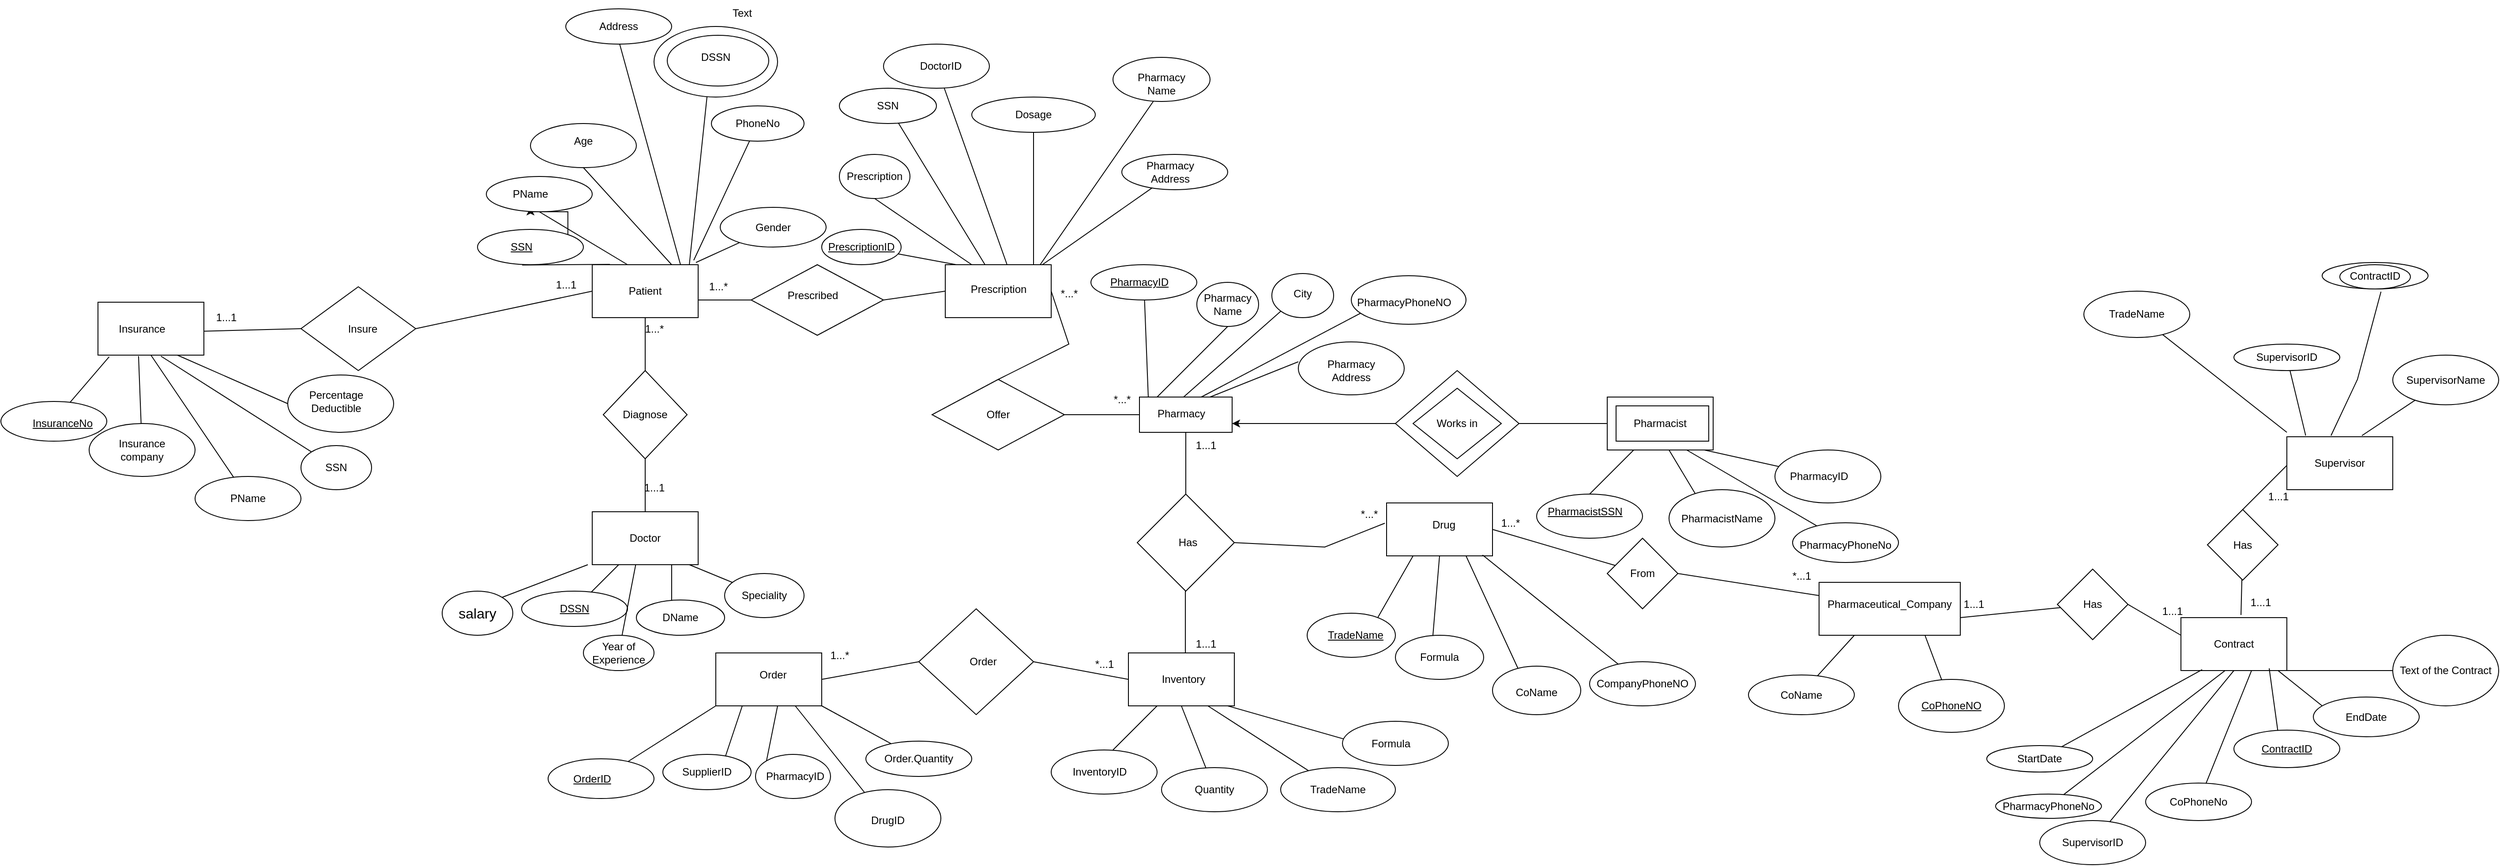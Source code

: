<mxfile version="21.3.7" type="github">
  <diagram name="Page-1" id="z79Tmz3kSJbCIWi3D5J_">
    <mxGraphModel dx="1242" dy="1584" grid="1" gridSize="10" guides="1" tooltips="1" connect="1" arrows="1" fold="1" page="1" pageScale="1" pageWidth="850" pageHeight="1100" math="0" shadow="0">
      <root>
        <mxCell id="0" />
        <mxCell id="1" parent="0" />
        <mxCell id="pS3guI-tFmk6sZYJYbPy-8" value="" style="endArrow=none;html=1;rounded=0;entryX=0.422;entryY=1.008;entryDx=0;entryDy=0;entryPerimeter=0;exitX=0.167;exitY=-0.006;exitDx=0;exitDy=0;exitPerimeter=0;" parent="1" source="pS3guI-tFmk6sZYJYbPy-14" target="pS3guI-tFmk6sZYJYbPy-9" edge="1">
          <mxGeometry width="50" height="50" relative="1" as="geometry">
            <mxPoint y="-650" as="sourcePoint" />
            <mxPoint x="50" y="-680" as="targetPoint" />
          </mxGeometry>
        </mxCell>
        <mxCell id="vvdEDq1yxeeyfwB21JRT-38" style="edgeStyle=orthogonalEdgeStyle;rounded=0;orthogonalLoop=1;jettySize=auto;html=1;exitX=1;exitY=1;exitDx=0;exitDy=0;entryX=0.5;entryY=1;entryDx=0;entryDy=0;" parent="1" source="pS3guI-tFmk6sZYJYbPy-9" target="pS3guI-tFmk6sZYJYbPy-27" edge="1">
          <mxGeometry relative="1" as="geometry" />
        </mxCell>
        <mxCell id="pS3guI-tFmk6sZYJYbPy-9" value="" style="ellipse;whiteSpace=wrap;html=1;" parent="1" vertex="1">
          <mxGeometry x="-150" y="-680" width="120" height="40" as="geometry" />
        </mxCell>
        <mxCell id="pS3guI-tFmk6sZYJYbPy-14" value="" style="rounded=0;whiteSpace=wrap;html=1;" parent="1" vertex="1">
          <mxGeometry x="-20" y="-640" width="120" height="60" as="geometry" />
        </mxCell>
        <mxCell id="pS3guI-tFmk6sZYJYbPy-15" value="Patient&lt;br&gt;" style="text;html=1;strokeColor=none;fillColor=none;align=center;verticalAlign=middle;whiteSpace=wrap;rounded=0;" parent="1" vertex="1">
          <mxGeometry x="-10" y="-625" width="100" height="30" as="geometry" />
        </mxCell>
        <mxCell id="pS3guI-tFmk6sZYJYbPy-17" value="" style="endArrow=none;html=1;rounded=0;entryX=0.5;entryY=1;entryDx=0;entryDy=0;" parent="1" target="pS3guI-tFmk6sZYJYbPy-18" edge="1">
          <mxGeometry width="50" height="50" relative="1" as="geometry">
            <mxPoint x="20" y="-640" as="sourcePoint" />
            <mxPoint x="70" y="-690" as="targetPoint" />
          </mxGeometry>
        </mxCell>
        <mxCell id="pS3guI-tFmk6sZYJYbPy-18" value="" style="ellipse;whiteSpace=wrap;html=1;" parent="1" vertex="1">
          <mxGeometry x="-140" y="-740" width="120" height="40" as="geometry" />
        </mxCell>
        <mxCell id="pS3guI-tFmk6sZYJYbPy-20" value="" style="endArrow=none;html=1;rounded=0;entryX=0.5;entryY=1;entryDx=0;entryDy=0;" parent="1" target="pS3guI-tFmk6sZYJYbPy-22" edge="1">
          <mxGeometry width="50" height="50" relative="1" as="geometry">
            <mxPoint x="70" y="-640" as="sourcePoint" />
            <mxPoint x="120" y="-690" as="targetPoint" />
          </mxGeometry>
        </mxCell>
        <mxCell id="pS3guI-tFmk6sZYJYbPy-22" value="" style="ellipse;whiteSpace=wrap;html=1;" parent="1" vertex="1">
          <mxGeometry x="-90" y="-800" width="120" height="50" as="geometry" />
        </mxCell>
        <mxCell id="pS3guI-tFmk6sZYJYbPy-23" value="" style="endArrow=none;html=1;rounded=0;" parent="1" edge="1">
          <mxGeometry width="50" height="50" relative="1" as="geometry">
            <mxPoint x="90" y="-640" as="sourcePoint" />
            <mxPoint x="110" y="-830" as="targetPoint" />
          </mxGeometry>
        </mxCell>
        <mxCell id="pS3guI-tFmk6sZYJYbPy-26" value="Age" style="text;html=1;strokeColor=none;fillColor=none;align=center;verticalAlign=middle;whiteSpace=wrap;rounded=0;" parent="1" vertex="1">
          <mxGeometry x="-60" y="-795" width="60" height="30" as="geometry" />
        </mxCell>
        <mxCell id="pS3guI-tFmk6sZYJYbPy-27" value="PName" style="text;html=1;strokeColor=none;fillColor=none;align=center;verticalAlign=middle;whiteSpace=wrap;rounded=0;" parent="1" vertex="1">
          <mxGeometry x="-120" y="-735" width="60" height="30" as="geometry" />
        </mxCell>
        <mxCell id="pS3guI-tFmk6sZYJYbPy-29" value="&lt;u&gt;SSN&lt;/u&gt;" style="text;html=1;strokeColor=none;fillColor=none;align=center;verticalAlign=middle;whiteSpace=wrap;rounded=0;" parent="1" vertex="1">
          <mxGeometry x="-130" y="-675" width="60" height="30" as="geometry" />
        </mxCell>
        <mxCell id="pS3guI-tFmk6sZYJYbPy-30" style="edgeStyle=orthogonalEdgeStyle;rounded=0;orthogonalLoop=1;jettySize=auto;html=1;exitX=0.5;exitY=1;exitDx=0;exitDy=0;" parent="1" edge="1">
          <mxGeometry relative="1" as="geometry">
            <mxPoint x="90" y="-720" as="sourcePoint" />
            <mxPoint x="90" y="-720" as="targetPoint" />
          </mxGeometry>
        </mxCell>
        <mxCell id="pS3guI-tFmk6sZYJYbPy-31" value="Text" style="text;html=1;align=center;verticalAlign=middle;resizable=0;points=[];autosize=1;strokeColor=none;fillColor=none;" parent="1" vertex="1">
          <mxGeometry x="275" y="-755" width="50" height="30" as="geometry" />
        </mxCell>
        <mxCell id="pS3guI-tFmk6sZYJYbPy-34" value="" style="endArrow=none;html=1;rounded=0;entryX=0.5;entryY=1;entryDx=0;entryDy=0;" parent="1" target="pS3guI-tFmk6sZYJYbPy-14" edge="1">
          <mxGeometry width="50" height="50" relative="1" as="geometry">
            <mxPoint x="40" y="-520" as="sourcePoint" />
            <mxPoint x="40" y="-570" as="targetPoint" />
            <Array as="points">
              <mxPoint x="40" y="-560" />
            </Array>
          </mxGeometry>
        </mxCell>
        <mxCell id="pS3guI-tFmk6sZYJYbPy-35" value="" style="rhombus;whiteSpace=wrap;html=1;" parent="1" vertex="1">
          <mxGeometry x="-7.5" y="-520" width="95" height="100" as="geometry" />
        </mxCell>
        <mxCell id="pS3guI-tFmk6sZYJYbPy-36" value="Diagnose" style="text;html=1;strokeColor=none;fillColor=none;align=center;verticalAlign=middle;whiteSpace=wrap;rounded=0;" parent="1" vertex="1">
          <mxGeometry x="10" y="-485" width="60" height="30" as="geometry" />
        </mxCell>
        <mxCell id="pS3guI-tFmk6sZYJYbPy-37" value="" style="endArrow=none;html=1;rounded=0;exitX=0.5;exitY=1;exitDx=0;exitDy=0;" parent="1" source="pS3guI-tFmk6sZYJYbPy-35" target="pS3guI-tFmk6sZYJYbPy-38" edge="1">
          <mxGeometry width="50" height="50" relative="1" as="geometry">
            <mxPoint x="50" y="-360" as="sourcePoint" />
            <mxPoint x="40" y="-420" as="targetPoint" />
          </mxGeometry>
        </mxCell>
        <mxCell id="pS3guI-tFmk6sZYJYbPy-38" value="" style="rounded=0;whiteSpace=wrap;html=1;" parent="1" vertex="1">
          <mxGeometry x="-20" y="-360" width="120" height="60" as="geometry" />
        </mxCell>
        <mxCell id="pS3guI-tFmk6sZYJYbPy-41" value="Doctor" style="text;html=1;strokeColor=none;fillColor=none;align=center;verticalAlign=middle;whiteSpace=wrap;rounded=0;" parent="1" vertex="1">
          <mxGeometry x="10" y="-345" width="60" height="30" as="geometry" />
        </mxCell>
        <mxCell id="pS3guI-tFmk6sZYJYbPy-43" value="" style="endArrow=none;html=1;rounded=0;" parent="1" edge="1">
          <mxGeometry width="50" height="50" relative="1" as="geometry">
            <mxPoint x="70" y="-250" as="sourcePoint" />
            <mxPoint x="70" y="-300" as="targetPoint" />
          </mxGeometry>
        </mxCell>
        <mxCell id="pS3guI-tFmk6sZYJYbPy-44" value="" style="endArrow=none;html=1;rounded=0;exitX=0.25;exitY=1;exitDx=0;exitDy=0;" parent="1" source="pS3guI-tFmk6sZYJYbPy-38" target="pS3guI-tFmk6sZYJYbPy-45" edge="1">
          <mxGeometry width="50" height="50" relative="1" as="geometry">
            <mxPoint x="20" y="-240" as="sourcePoint" />
            <mxPoint x="30" y="-300" as="targetPoint" />
          </mxGeometry>
        </mxCell>
        <mxCell id="pS3guI-tFmk6sZYJYbPy-45" value="" style="ellipse;whiteSpace=wrap;html=1;" parent="1" vertex="1">
          <mxGeometry x="-100" y="-270" width="120" height="40" as="geometry" />
        </mxCell>
        <mxCell id="pS3guI-tFmk6sZYJYbPy-46" value="" style="ellipse;whiteSpace=wrap;html=1;" parent="1" vertex="1">
          <mxGeometry x="30" y="-260" width="100" height="40" as="geometry" />
        </mxCell>
        <mxCell id="pS3guI-tFmk6sZYJYbPy-47" value="&lt;u&gt;DSSN&lt;/u&gt;" style="text;html=1;strokeColor=none;fillColor=none;align=center;verticalAlign=middle;whiteSpace=wrap;rounded=0;" parent="1" vertex="1">
          <mxGeometry x="-70" y="-265" width="60" height="30" as="geometry" />
        </mxCell>
        <mxCell id="pS3guI-tFmk6sZYJYbPy-48" value="Text" style="text;html=1;strokeColor=none;fillColor=none;align=center;verticalAlign=middle;whiteSpace=wrap;rounded=0;" parent="1" vertex="1">
          <mxGeometry x="405" y="-485" width="60" height="30" as="geometry" />
        </mxCell>
        <mxCell id="pS3guI-tFmk6sZYJYbPy-49" value="DName" style="text;html=1;strokeColor=none;fillColor=none;align=center;verticalAlign=middle;whiteSpace=wrap;rounded=0;" parent="1" vertex="1">
          <mxGeometry x="50" y="-255" width="60" height="30" as="geometry" />
        </mxCell>
        <mxCell id="pS3guI-tFmk6sZYJYbPy-50" value="" style="rounded=0;whiteSpace=wrap;html=1;" parent="1" vertex="1">
          <mxGeometry x="380" y="-640" width="120" height="60" as="geometry" />
        </mxCell>
        <mxCell id="pS3guI-tFmk6sZYJYbPy-51" value="Prescription" style="text;html=1;strokeColor=none;fillColor=none;align=center;verticalAlign=middle;whiteSpace=wrap;rounded=0;" parent="1" vertex="1">
          <mxGeometry x="392.5" y="-630" width="95" height="35" as="geometry" />
        </mxCell>
        <mxCell id="pS3guI-tFmk6sZYJYbPy-52" value="" style="endArrow=none;html=1;rounded=0;" parent="1" target="pS3guI-tFmk6sZYJYbPy-53" edge="1">
          <mxGeometry width="50" height="50" relative="1" as="geometry">
            <mxPoint x="392.5" y="-640" as="sourcePoint" />
            <mxPoint x="442.5" y="-690" as="targetPoint" />
            <Array as="points" />
          </mxGeometry>
        </mxCell>
        <mxCell id="pS3guI-tFmk6sZYJYbPy-53" value="&lt;u&gt;PrescriptionID&lt;/u&gt;" style="ellipse;whiteSpace=wrap;html=1;" parent="1" vertex="1">
          <mxGeometry x="240" y="-680" width="90" height="40" as="geometry" />
        </mxCell>
        <mxCell id="pS3guI-tFmk6sZYJYbPy-54" value="" style="endArrow=none;html=1;rounded=0;entryX=0.5;entryY=1;entryDx=0;entryDy=0;" parent="1" target="pS3guI-tFmk6sZYJYbPy-55" edge="1">
          <mxGeometry width="50" height="50" relative="1" as="geometry">
            <mxPoint x="410" y="-640" as="sourcePoint" />
            <mxPoint x="460" y="-690" as="targetPoint" />
          </mxGeometry>
        </mxCell>
        <mxCell id="pS3guI-tFmk6sZYJYbPy-55" value="Prescription" style="ellipse;whiteSpace=wrap;html=1;" parent="1" vertex="1">
          <mxGeometry x="260" y="-765" width="80" height="50" as="geometry" />
        </mxCell>
        <mxCell id="pS3guI-tFmk6sZYJYbPy-56" value="" style="endArrow=none;html=1;rounded=0;" parent="1" target="pS3guI-tFmk6sZYJYbPy-57" edge="1">
          <mxGeometry width="50" height="50" relative="1" as="geometry">
            <mxPoint x="450" y="-640" as="sourcePoint" />
            <mxPoint x="500" y="-690" as="targetPoint" />
            <Array as="points" />
          </mxGeometry>
        </mxCell>
        <mxCell id="pS3guI-tFmk6sZYJYbPy-57" value="" style="ellipse;whiteSpace=wrap;html=1;" parent="1" vertex="1">
          <mxGeometry x="310" y="-890" width="120" height="50" as="geometry" />
        </mxCell>
        <mxCell id="pS3guI-tFmk6sZYJYbPy-58" value="" style="endArrow=none;html=1;rounded=0;" parent="1" target="pS3guI-tFmk6sZYJYbPy-59" edge="1">
          <mxGeometry width="50" height="50" relative="1" as="geometry">
            <mxPoint x="480" y="-640" as="sourcePoint" />
            <mxPoint x="510" y="-670" as="targetPoint" />
            <Array as="points" />
          </mxGeometry>
        </mxCell>
        <mxCell id="pS3guI-tFmk6sZYJYbPy-59" value="" style="ellipse;whiteSpace=wrap;html=1;" parent="1" vertex="1">
          <mxGeometry x="410" y="-830" width="140" height="40" as="geometry" />
        </mxCell>
        <mxCell id="pS3guI-tFmk6sZYJYbPy-60" value="" style="endArrow=none;html=1;rounded=0;" parent="1" target="pS3guI-tFmk6sZYJYbPy-61" edge="1">
          <mxGeometry width="50" height="50" relative="1" as="geometry">
            <mxPoint x="425" y="-640" as="sourcePoint" />
            <mxPoint x="490" y="-740" as="targetPoint" />
          </mxGeometry>
        </mxCell>
        <mxCell id="pS3guI-tFmk6sZYJYbPy-61" value="" style="ellipse;whiteSpace=wrap;html=1;" parent="1" vertex="1">
          <mxGeometry x="260" y="-840" width="110" height="40" as="geometry" />
        </mxCell>
        <mxCell id="pS3guI-tFmk6sZYJYbPy-63" value="" style="ellipse;whiteSpace=wrap;html=1;" parent="1" vertex="1">
          <mxGeometry x="570" y="-875" width="110" height="50" as="geometry" />
        </mxCell>
        <mxCell id="pS3guI-tFmk6sZYJYbPy-66" value="" style="endArrow=none;html=1;rounded=0;entryX=0.417;entryY=0.993;entryDx=0;entryDy=0;entryPerimeter=0;" parent="1" target="pS3guI-tFmk6sZYJYbPy-63" edge="1">
          <mxGeometry width="50" height="50" relative="1" as="geometry">
            <mxPoint x="487.5" y="-640" as="sourcePoint" />
            <mxPoint x="580" y="-750" as="targetPoint" />
          </mxGeometry>
        </mxCell>
        <mxCell id="pS3guI-tFmk6sZYJYbPy-74" value="SSN" style="text;html=1;strokeColor=none;fillColor=none;align=center;verticalAlign=middle;whiteSpace=wrap;rounded=0;" parent="1" vertex="1">
          <mxGeometry x="285" y="-835" width="60" height="30" as="geometry" />
        </mxCell>
        <mxCell id="pS3guI-tFmk6sZYJYbPy-75" value="DoctorID" style="text;html=1;strokeColor=none;fillColor=none;align=center;verticalAlign=middle;whiteSpace=wrap;rounded=0;" parent="1" vertex="1">
          <mxGeometry x="345" y="-880" width="60" height="30" as="geometry" />
        </mxCell>
        <mxCell id="pS3guI-tFmk6sZYJYbPy-76" value="Dosage" style="text;html=1;strokeColor=none;fillColor=none;align=center;verticalAlign=middle;whiteSpace=wrap;rounded=0;" parent="1" vertex="1">
          <mxGeometry x="450" y="-825" width="60" height="30" as="geometry" />
        </mxCell>
        <mxCell id="pS3guI-tFmk6sZYJYbPy-80" value="Pharmacy Name" style="text;html=1;strokeColor=none;fillColor=none;align=center;verticalAlign=middle;whiteSpace=wrap;rounded=0;" parent="1" vertex="1">
          <mxGeometry x="585" y="-860" width="80" height="30" as="geometry" />
        </mxCell>
        <mxCell id="pS3guI-tFmk6sZYJYbPy-84" value="" style="endArrow=none;html=1;rounded=0;" parent="1" target="pS3guI-tFmk6sZYJYbPy-85" edge="1">
          <mxGeometry width="50" height="50" relative="1" as="geometry">
            <mxPoint x="490" y="-640" as="sourcePoint" />
            <mxPoint x="590" y="-710" as="targetPoint" />
          </mxGeometry>
        </mxCell>
        <mxCell id="pS3guI-tFmk6sZYJYbPy-85" value="" style="ellipse;whiteSpace=wrap;html=1;" parent="1" vertex="1">
          <mxGeometry x="580" y="-765" width="120" height="40" as="geometry" />
        </mxCell>
        <mxCell id="pS3guI-tFmk6sZYJYbPy-86" value="Pharmacy Address" style="text;html=1;strokeColor=none;fillColor=none;align=center;verticalAlign=middle;whiteSpace=wrap;rounded=0;" parent="1" vertex="1">
          <mxGeometry x="605" y="-760" width="60" height="30" as="geometry" />
        </mxCell>
        <mxCell id="pS3guI-tFmk6sZYJYbPy-87" value="" style="rhombus;whiteSpace=wrap;html=1;" parent="1" vertex="1">
          <mxGeometry x="160" y="-640" width="150" height="80" as="geometry" />
        </mxCell>
        <mxCell id="pS3guI-tFmk6sZYJYbPy-88" value="Prescribed" style="text;html=1;strokeColor=none;fillColor=none;align=center;verticalAlign=middle;whiteSpace=wrap;rounded=0;" parent="1" vertex="1">
          <mxGeometry x="200" y="-620" width="60" height="30" as="geometry" />
        </mxCell>
        <mxCell id="pS3guI-tFmk6sZYJYbPy-89" value="" style="endArrow=none;html=1;rounded=0;entryX=0;entryY=0.5;entryDx=0;entryDy=0;" parent="1" target="pS3guI-tFmk6sZYJYbPy-87" edge="1">
          <mxGeometry width="50" height="50" relative="1" as="geometry">
            <mxPoint x="100" y="-600" as="sourcePoint" />
            <mxPoint x="150" y="-610" as="targetPoint" />
            <Array as="points">
              <mxPoint x="130" y="-600" />
            </Array>
          </mxGeometry>
        </mxCell>
        <mxCell id="pS3guI-tFmk6sZYJYbPy-90" value="" style="endArrow=none;html=1;rounded=0;entryX=0;entryY=0.5;entryDx=0;entryDy=0;" parent="1" target="pS3guI-tFmk6sZYJYbPy-50" edge="1">
          <mxGeometry width="50" height="50" relative="1" as="geometry">
            <mxPoint x="310" y="-600" as="sourcePoint" />
            <mxPoint x="360" y="-650" as="targetPoint" />
          </mxGeometry>
        </mxCell>
        <mxCell id="pS3guI-tFmk6sZYJYbPy-91" value="" style="endArrow=none;html=1;rounded=0;entryX=1;entryY=0.5;entryDx=0;entryDy=0;" parent="1" target="pS3guI-tFmk6sZYJYbPy-50" edge="1">
          <mxGeometry width="50" height="50" relative="1" as="geometry">
            <mxPoint x="440" y="-510" as="sourcePoint" />
            <mxPoint x="442.5" y="-580" as="targetPoint" />
            <Array as="points">
              <mxPoint x="520" y="-550" />
            </Array>
          </mxGeometry>
        </mxCell>
        <mxCell id="pS3guI-tFmk6sZYJYbPy-92" value="" style="rhombus;whiteSpace=wrap;html=1;" parent="1" vertex="1">
          <mxGeometry x="365" y="-510" width="150" height="80" as="geometry" />
        </mxCell>
        <mxCell id="pS3guI-tFmk6sZYJYbPy-93" value="Offer" style="text;html=1;strokeColor=none;fillColor=none;align=center;verticalAlign=middle;whiteSpace=wrap;rounded=0;" parent="1" vertex="1">
          <mxGeometry x="410" y="-485" width="60" height="30" as="geometry" />
        </mxCell>
        <mxCell id="pS3guI-tFmk6sZYJYbPy-94" value="" style="rounded=0;whiteSpace=wrap;html=1;" parent="1" vertex="1">
          <mxGeometry x="600" y="-490" width="105" height="40" as="geometry" />
        </mxCell>
        <mxCell id="pS3guI-tFmk6sZYJYbPy-96" value="Pharmacy" style="text;html=1;strokeColor=none;fillColor=none;align=center;verticalAlign=middle;whiteSpace=wrap;rounded=0;" parent="1" vertex="1">
          <mxGeometry x="610" y="-482.5" width="75" height="22.5" as="geometry" />
        </mxCell>
        <mxCell id="pS3guI-tFmk6sZYJYbPy-98" value="" style="endArrow=none;html=1;rounded=0;" parent="1" target="pS3guI-tFmk6sZYJYbPy-104" edge="1">
          <mxGeometry width="50" height="50" relative="1" as="geometry">
            <mxPoint x="610" y="-490" as="sourcePoint" />
            <mxPoint x="620" y="-600" as="targetPoint" />
          </mxGeometry>
        </mxCell>
        <mxCell id="pS3guI-tFmk6sZYJYbPy-101" value="" style="endArrow=none;html=1;rounded=0;entryX=0.5;entryY=1;entryDx=0;entryDy=0;" parent="1" target="pS3guI-tFmk6sZYJYbPy-108" edge="1">
          <mxGeometry width="50" height="50" relative="1" as="geometry">
            <mxPoint x="620" y="-490" as="sourcePoint" />
            <mxPoint x="670" y="-540" as="targetPoint" />
          </mxGeometry>
        </mxCell>
        <mxCell id="pS3guI-tFmk6sZYJYbPy-102" value="" style="endArrow=none;html=1;rounded=0;entryX=0;entryY=1;entryDx=0;entryDy=0;" parent="1" target="pS3guI-tFmk6sZYJYbPy-112" edge="1">
          <mxGeometry width="50" height="50" relative="1" as="geometry">
            <mxPoint x="650" y="-490" as="sourcePoint" />
            <mxPoint x="770" y="-570" as="targetPoint" />
          </mxGeometry>
        </mxCell>
        <mxCell id="pS3guI-tFmk6sZYJYbPy-103" value="" style="endArrow=none;html=1;rounded=0;" parent="1" edge="1">
          <mxGeometry width="50" height="50" relative="1" as="geometry">
            <mxPoint x="680" y="-490" as="sourcePoint" />
            <mxPoint x="780" y="-530" as="targetPoint" />
          </mxGeometry>
        </mxCell>
        <mxCell id="pS3guI-tFmk6sZYJYbPy-104" value="" style="ellipse;whiteSpace=wrap;html=1;" parent="1" vertex="1">
          <mxGeometry x="545" y="-640" width="120" height="40" as="geometry" />
        </mxCell>
        <mxCell id="pS3guI-tFmk6sZYJYbPy-105" value="&lt;u&gt;PharmacyID&lt;/u&gt;" style="text;html=1;strokeColor=none;fillColor=none;align=center;verticalAlign=middle;whiteSpace=wrap;rounded=0;" parent="1" vertex="1">
          <mxGeometry x="570" y="-635" width="60" height="30" as="geometry" />
        </mxCell>
        <mxCell id="pS3guI-tFmk6sZYJYbPy-108" value="" style="ellipse;whiteSpace=wrap;html=1;" parent="1" vertex="1">
          <mxGeometry x="665" y="-620" width="70" height="50" as="geometry" />
        </mxCell>
        <mxCell id="pS3guI-tFmk6sZYJYbPy-109" value="Pharmacy Name" style="text;html=1;strokeColor=none;fillColor=none;align=center;verticalAlign=middle;whiteSpace=wrap;rounded=0;" parent="1" vertex="1">
          <mxGeometry x="670" y="-610" width="60" height="30" as="geometry" />
        </mxCell>
        <mxCell id="pS3guI-tFmk6sZYJYbPy-112" value="" style="ellipse;whiteSpace=wrap;html=1;" parent="1" vertex="1">
          <mxGeometry x="750" y="-630" width="70" height="50" as="geometry" />
        </mxCell>
        <mxCell id="pS3guI-tFmk6sZYJYbPy-113" value="City" style="text;html=1;strokeColor=none;fillColor=none;align=center;verticalAlign=middle;whiteSpace=wrap;rounded=0;" parent="1" vertex="1">
          <mxGeometry x="760" y="-615" width="50" height="15" as="geometry" />
        </mxCell>
        <mxCell id="pS3guI-tFmk6sZYJYbPy-114" value="" style="ellipse;whiteSpace=wrap;html=1;" parent="1" vertex="1">
          <mxGeometry x="780" y="-552.5" width="120" height="60" as="geometry" />
        </mxCell>
        <mxCell id="pS3guI-tFmk6sZYJYbPy-115" value="Pharmacy Address" style="text;html=1;strokeColor=none;fillColor=none;align=center;verticalAlign=middle;whiteSpace=wrap;rounded=0;" parent="1" vertex="1">
          <mxGeometry x="810" y="-535" width="60" height="30" as="geometry" />
        </mxCell>
        <mxCell id="pS3guI-tFmk6sZYJYbPy-118" value="" style="endArrow=none;html=1;rounded=0;entryX=0;entryY=0.5;entryDx=0;entryDy=0;" parent="1" target="pS3guI-tFmk6sZYJYbPy-94" edge="1">
          <mxGeometry width="50" height="50" relative="1" as="geometry">
            <mxPoint x="515" y="-470" as="sourcePoint" />
            <mxPoint x="565" y="-520" as="targetPoint" />
          </mxGeometry>
        </mxCell>
        <mxCell id="pS3guI-tFmk6sZYJYbPy-121" value="" style="rhombus;whiteSpace=wrap;html=1;" parent="1" vertex="1">
          <mxGeometry x="890" y="-520" width="140" height="120" as="geometry" />
        </mxCell>
        <mxCell id="pS3guI-tFmk6sZYJYbPy-123" value="" style="rhombus;whiteSpace=wrap;html=1;" parent="1" vertex="1">
          <mxGeometry x="910" y="-500" width="100" height="80" as="geometry" />
        </mxCell>
        <mxCell id="pS3guI-tFmk6sZYJYbPy-124" value="Works in" style="text;html=1;strokeColor=none;fillColor=none;align=center;verticalAlign=middle;whiteSpace=wrap;rounded=0;" parent="1" vertex="1">
          <mxGeometry x="930" y="-475" width="60" height="30" as="geometry" />
        </mxCell>
        <mxCell id="pS3guI-tFmk6sZYJYbPy-127" value="" style="endArrow=classic;html=1;rounded=0;exitX=0;exitY=0.5;exitDx=0;exitDy=0;entryX=1;entryY=0.75;entryDx=0;entryDy=0;" parent="1" source="pS3guI-tFmk6sZYJYbPy-121" target="pS3guI-tFmk6sZYJYbPy-94" edge="1">
          <mxGeometry width="50" height="50" relative="1" as="geometry">
            <mxPoint x="750" y="-390" as="sourcePoint" />
            <mxPoint x="710" y="-460" as="targetPoint" />
          </mxGeometry>
        </mxCell>
        <mxCell id="pS3guI-tFmk6sZYJYbPy-129" value="" style="endArrow=none;html=1;rounded=0;" parent="1" edge="1">
          <mxGeometry width="50" height="50" relative="1" as="geometry">
            <mxPoint x="1030" y="-460" as="sourcePoint" />
            <mxPoint x="1130" y="-460" as="targetPoint" />
          </mxGeometry>
        </mxCell>
        <mxCell id="pS3guI-tFmk6sZYJYbPy-130" value="" style="rounded=0;whiteSpace=wrap;html=1;" parent="1" vertex="1">
          <mxGeometry x="1130" y="-490" width="120" height="60" as="geometry" />
        </mxCell>
        <mxCell id="pS3guI-tFmk6sZYJYbPy-131" value="" style="rounded=0;whiteSpace=wrap;html=1;" parent="1" vertex="1">
          <mxGeometry x="1140" y="-480" width="105" height="40" as="geometry" />
        </mxCell>
        <mxCell id="pS3guI-tFmk6sZYJYbPy-132" value="Pharmacist" style="text;html=1;strokeColor=none;fillColor=none;align=center;verticalAlign=middle;whiteSpace=wrap;rounded=0;" parent="1" vertex="1">
          <mxGeometry x="1150" y="-475" width="80" height="30" as="geometry" />
        </mxCell>
        <mxCell id="pS3guI-tFmk6sZYJYbPy-133" value="" style="endArrow=none;html=1;rounded=0;entryX=0.5;entryY=1;entryDx=0;entryDy=0;exitX=0.5;exitY=0;exitDx=0;exitDy=0;" parent="1" source="pS3guI-tFmk6sZYJYbPy-134" target="pS3guI-tFmk6sZYJYbPy-94" edge="1">
          <mxGeometry width="50" height="50" relative="1" as="geometry">
            <mxPoint x="670" y="-380" as="sourcePoint" />
            <mxPoint x="780" y="-380" as="targetPoint" />
          </mxGeometry>
        </mxCell>
        <mxCell id="pS3guI-tFmk6sZYJYbPy-134" value="" style="rhombus;whiteSpace=wrap;html=1;" parent="1" vertex="1">
          <mxGeometry x="597.5" y="-380" width="110" height="110" as="geometry" />
        </mxCell>
        <mxCell id="pS3guI-tFmk6sZYJYbPy-137" value="Has" style="text;html=1;strokeColor=none;fillColor=none;align=center;verticalAlign=middle;whiteSpace=wrap;rounded=0;" parent="1" vertex="1">
          <mxGeometry x="625" y="-340" width="60" height="30" as="geometry" />
        </mxCell>
        <mxCell id="pS3guI-tFmk6sZYJYbPy-138" value="" style="endArrow=none;html=1;rounded=0;" parent="1" edge="1">
          <mxGeometry width="50" height="50" relative="1" as="geometry">
            <mxPoint x="652" y="-200" as="sourcePoint" />
            <mxPoint x="652" y="-270" as="targetPoint" />
          </mxGeometry>
        </mxCell>
        <mxCell id="pS3guI-tFmk6sZYJYbPy-139" value="" style="rounded=0;whiteSpace=wrap;html=1;" parent="1" vertex="1">
          <mxGeometry x="587.5" y="-200" width="120" height="60" as="geometry" />
        </mxCell>
        <mxCell id="pS3guI-tFmk6sZYJYbPy-140" value="Inventory" style="text;html=1;strokeColor=none;fillColor=none;align=center;verticalAlign=middle;whiteSpace=wrap;rounded=0;" parent="1" vertex="1">
          <mxGeometry x="600" y="-190" width="100" height="40" as="geometry" />
        </mxCell>
        <mxCell id="pS3guI-tFmk6sZYJYbPy-141" value="" style="endArrow=none;html=1;rounded=0;" parent="1" edge="1">
          <mxGeometry width="50" height="50" relative="1" as="geometry">
            <mxPoint x="570" y="-90" as="sourcePoint" />
            <mxPoint x="620" y="-140" as="targetPoint" />
          </mxGeometry>
        </mxCell>
        <mxCell id="pS3guI-tFmk6sZYJYbPy-142" value="" style="endArrow=none;html=1;rounded=0;exitX=0.5;exitY=1;exitDx=0;exitDy=0;" parent="1" source="pS3guI-tFmk6sZYJYbPy-139" target="pS3guI-tFmk6sZYJYbPy-148" edge="1">
          <mxGeometry width="50" height="50" relative="1" as="geometry">
            <mxPoint x="670" y="-60" as="sourcePoint" />
            <mxPoint x="660" y="-140" as="targetPoint" />
          </mxGeometry>
        </mxCell>
        <mxCell id="pS3guI-tFmk6sZYJYbPy-144" value="" style="endArrow=none;html=1;rounded=0;exitX=0.75;exitY=1;exitDx=0;exitDy=0;" parent="1" source="pS3guI-tFmk6sZYJYbPy-139" target="pS3guI-tFmk6sZYJYbPy-150" edge="1">
          <mxGeometry width="50" height="50" relative="1" as="geometry">
            <mxPoint x="740" y="-100" as="sourcePoint" />
            <mxPoint x="685" y="-140" as="targetPoint" />
          </mxGeometry>
        </mxCell>
        <mxCell id="pS3guI-tFmk6sZYJYbPy-146" value="" style="ellipse;whiteSpace=wrap;html=1;" parent="1" vertex="1">
          <mxGeometry x="500" y="-90" width="120" height="50" as="geometry" />
        </mxCell>
        <mxCell id="pS3guI-tFmk6sZYJYbPy-147" value="InventoryID" style="text;html=1;strokeColor=none;fillColor=none;align=center;verticalAlign=middle;whiteSpace=wrap;rounded=0;" parent="1" vertex="1">
          <mxGeometry x="525" y="-80" width="60" height="30" as="geometry" />
        </mxCell>
        <mxCell id="pS3guI-tFmk6sZYJYbPy-148" value="" style="ellipse;whiteSpace=wrap;html=1;" parent="1" vertex="1">
          <mxGeometry x="625" y="-70" width="120" height="50" as="geometry" />
        </mxCell>
        <mxCell id="pS3guI-tFmk6sZYJYbPy-149" value="Quantity&lt;br&gt;" style="text;html=1;strokeColor=none;fillColor=none;align=center;verticalAlign=middle;whiteSpace=wrap;rounded=0;" parent="1" vertex="1">
          <mxGeometry x="655" y="-60" width="60" height="30" as="geometry" />
        </mxCell>
        <mxCell id="pS3guI-tFmk6sZYJYbPy-150" value="" style="ellipse;whiteSpace=wrap;html=1;" parent="1" vertex="1">
          <mxGeometry x="760" y="-70" width="130" height="50" as="geometry" />
        </mxCell>
        <mxCell id="pS3guI-tFmk6sZYJYbPy-151" value="TradeName&lt;br&gt;" style="text;html=1;strokeColor=none;fillColor=none;align=center;verticalAlign=middle;whiteSpace=wrap;rounded=0;" parent="1" vertex="1">
          <mxGeometry x="795" y="-60" width="60" height="30" as="geometry" />
        </mxCell>
        <mxCell id="pS3guI-tFmk6sZYJYbPy-152" value="" style="rounded=0;whiteSpace=wrap;html=1;" parent="1" vertex="1">
          <mxGeometry x="880" y="-370" width="120" height="60" as="geometry" />
        </mxCell>
        <mxCell id="pS3guI-tFmk6sZYJYbPy-153" value="Drug" style="text;html=1;strokeColor=none;fillColor=none;align=center;verticalAlign=middle;whiteSpace=wrap;rounded=0;" parent="1" vertex="1">
          <mxGeometry x="915" y="-360" width="60" height="30" as="geometry" />
        </mxCell>
        <mxCell id="pS3guI-tFmk6sZYJYbPy-154" value="" style="endArrow=none;html=1;rounded=0;entryX=0.5;entryY=1;entryDx=0;entryDy=0;" parent="1" target="pS3guI-tFmk6sZYJYbPy-152" edge="1">
          <mxGeometry width="50" height="50" relative="1" as="geometry">
            <mxPoint x="930" y="-190" as="sourcePoint" />
            <mxPoint x="920" y="-260" as="targetPoint" />
          </mxGeometry>
        </mxCell>
        <mxCell id="pS3guI-tFmk6sZYJYbPy-156" value="" style="endArrow=none;html=1;rounded=0;entryX=0.25;entryY=1;entryDx=0;entryDy=0;" parent="1" target="pS3guI-tFmk6sZYJYbPy-152" edge="1">
          <mxGeometry width="50" height="50" relative="1" as="geometry">
            <mxPoint x="870" y="-240" as="sourcePoint" />
            <mxPoint x="900" y="-260" as="targetPoint" />
          </mxGeometry>
        </mxCell>
        <mxCell id="pS3guI-tFmk6sZYJYbPy-157" value="" style="ellipse;whiteSpace=wrap;html=1;" parent="1" vertex="1">
          <mxGeometry x="790" y="-245" width="100" height="50" as="geometry" />
        </mxCell>
        <mxCell id="pS3guI-tFmk6sZYJYbPy-158" value="&lt;u&gt;TradeName&lt;/u&gt;" style="text;html=1;strokeColor=none;fillColor=none;align=center;verticalAlign=middle;whiteSpace=wrap;rounded=0;" parent="1" vertex="1">
          <mxGeometry x="815" y="-235" width="60" height="30" as="geometry" />
        </mxCell>
        <mxCell id="pS3guI-tFmk6sZYJYbPy-159" value="" style="ellipse;whiteSpace=wrap;html=1;" parent="1" vertex="1">
          <mxGeometry x="890" y="-220" width="100" height="50" as="geometry" />
        </mxCell>
        <mxCell id="pS3guI-tFmk6sZYJYbPy-160" value="Formula" style="text;html=1;strokeColor=none;fillColor=none;align=center;verticalAlign=middle;whiteSpace=wrap;rounded=0;" parent="1" vertex="1">
          <mxGeometry x="910" y="-210" width="60" height="30" as="geometry" />
        </mxCell>
        <mxCell id="pS3guI-tFmk6sZYJYbPy-161" value="" style="endArrow=none;html=1;rounded=0;exitX=-0.017;exitY=0.383;exitDx=0;exitDy=0;exitPerimeter=0;entryX=1;entryY=0.5;entryDx=0;entryDy=0;" parent="1" source="pS3guI-tFmk6sZYJYbPy-152" target="pS3guI-tFmk6sZYJYbPy-134" edge="1">
          <mxGeometry width="50" height="50" relative="1" as="geometry">
            <mxPoint x="820" y="-270" as="sourcePoint" />
            <mxPoint x="798.611" y="-271.389" as="targetPoint" />
            <Array as="points">
              <mxPoint x="810" y="-320" />
            </Array>
          </mxGeometry>
        </mxCell>
        <mxCell id="pS3guI-tFmk6sZYJYbPy-165" value="" style="endArrow=none;html=1;rounded=0;entryX=0;entryY=0.5;entryDx=0;entryDy=0;exitX=1;exitY=0.5;exitDx=0;exitDy=0;" parent="1" source="pS3guI-tFmk6sZYJYbPy-166" target="pS3guI-tFmk6sZYJYbPy-139" edge="1">
          <mxGeometry width="50" height="50" relative="1" as="geometry">
            <mxPoint x="470" y="-170" as="sourcePoint" />
            <mxPoint x="310" y="-490" as="targetPoint" />
          </mxGeometry>
        </mxCell>
        <mxCell id="pS3guI-tFmk6sZYJYbPy-166" value="" style="rhombus;whiteSpace=wrap;html=1;" parent="1" vertex="1">
          <mxGeometry x="350" y="-250" width="130" height="120" as="geometry" />
        </mxCell>
        <mxCell id="pS3guI-tFmk6sZYJYbPy-167" value="Order" style="text;html=1;strokeColor=none;fillColor=none;align=center;verticalAlign=middle;whiteSpace=wrap;rounded=0;" parent="1" vertex="1">
          <mxGeometry x="392.5" y="-205" width="60" height="30" as="geometry" />
        </mxCell>
        <mxCell id="pS3guI-tFmk6sZYJYbPy-168" value="" style="endArrow=none;html=1;rounded=0;exitX=0;exitY=0.5;exitDx=0;exitDy=0;entryX=1;entryY=0.5;entryDx=0;entryDy=0;" parent="1" source="pS3guI-tFmk6sZYJYbPy-166" target="pS3guI-tFmk6sZYJYbPy-170" edge="1">
          <mxGeometry width="50" height="50" relative="1" as="geometry">
            <mxPoint x="290" y="-120" as="sourcePoint" />
            <mxPoint x="240" y="-100" as="targetPoint" />
          </mxGeometry>
        </mxCell>
        <mxCell id="pS3guI-tFmk6sZYJYbPy-170" value="" style="rounded=0;whiteSpace=wrap;html=1;" parent="1" vertex="1">
          <mxGeometry x="120" y="-200" width="120" height="60" as="geometry" />
        </mxCell>
        <mxCell id="pS3guI-tFmk6sZYJYbPy-171" value="Order" style="text;html=1;strokeColor=none;fillColor=none;align=center;verticalAlign=middle;whiteSpace=wrap;rounded=0;" parent="1" vertex="1">
          <mxGeometry x="140" y="-190" width="90" height="30" as="geometry" />
        </mxCell>
        <mxCell id="pS3guI-tFmk6sZYJYbPy-172" value="" style="endArrow=none;html=1;rounded=0;entryX=0.25;entryY=1;entryDx=0;entryDy=0;" parent="1" target="pS3guI-tFmk6sZYJYbPy-170" edge="1">
          <mxGeometry width="50" height="50" relative="1" as="geometry">
            <mxPoint x="130" y="-80" as="sourcePoint" />
            <mxPoint x="137.5" y="-70" as="targetPoint" />
          </mxGeometry>
        </mxCell>
        <mxCell id="pS3guI-tFmk6sZYJYbPy-173" value="" style="endArrow=none;html=1;rounded=0;exitX=0;exitY=0;exitDx=0;exitDy=0;" parent="1" source="pS3guI-tFmk6sZYJYbPy-177" edge="1">
          <mxGeometry width="50" height="50" relative="1" as="geometry">
            <mxPoint x="180" y="-80" as="sourcePoint" />
            <mxPoint x="190" y="-140" as="targetPoint" />
          </mxGeometry>
        </mxCell>
        <mxCell id="pS3guI-tFmk6sZYJYbPy-176" value="" style="ellipse;whiteSpace=wrap;html=1;" parent="1" vertex="1">
          <mxGeometry x="60" y="-85" width="100" height="40" as="geometry" />
        </mxCell>
        <mxCell id="pS3guI-tFmk6sZYJYbPy-177" value="" style="ellipse;whiteSpace=wrap;html=1;" parent="1" vertex="1">
          <mxGeometry x="165" y="-85" width="85" height="50" as="geometry" />
        </mxCell>
        <mxCell id="pS3guI-tFmk6sZYJYbPy-178" value="" style="endArrow=none;html=1;rounded=0;exitX=1;exitY=1;exitDx=0;exitDy=0;" parent="1" source="pS3guI-tFmk6sZYJYbPy-170" target="pS3guI-tFmk6sZYJYbPy-179" edge="1">
          <mxGeometry width="50" height="50" relative="1" as="geometry">
            <mxPoint x="290" y="-100" as="sourcePoint" />
            <mxPoint x="230" y="-140" as="targetPoint" />
          </mxGeometry>
        </mxCell>
        <mxCell id="pS3guI-tFmk6sZYJYbPy-179" value="" style="ellipse;whiteSpace=wrap;html=1;" parent="1" vertex="1">
          <mxGeometry x="290" y="-100" width="120" height="40" as="geometry" />
        </mxCell>
        <mxCell id="pS3guI-tFmk6sZYJYbPy-181" value="" style="endArrow=none;html=1;rounded=0;entryX=0.75;entryY=1;entryDx=0;entryDy=0;" parent="1" target="pS3guI-tFmk6sZYJYbPy-170" edge="1">
          <mxGeometry width="50" height="50" relative="1" as="geometry">
            <mxPoint x="290" y="-40" as="sourcePoint" />
            <mxPoint x="340" y="-60" as="targetPoint" />
          </mxGeometry>
        </mxCell>
        <mxCell id="pS3guI-tFmk6sZYJYbPy-182" value="" style="ellipse;whiteSpace=wrap;html=1;" parent="1" vertex="1">
          <mxGeometry x="255" y="-45" width="120" height="65" as="geometry" />
        </mxCell>
        <mxCell id="pS3guI-tFmk6sZYJYbPy-184" value="" style="endArrow=none;html=1;rounded=0;exitX=0;exitY=1;exitDx=0;exitDy=0;" parent="1" source="pS3guI-tFmk6sZYJYbPy-170" target="pS3guI-tFmk6sZYJYbPy-185" edge="1">
          <mxGeometry width="50" height="50" relative="1" as="geometry">
            <mxPoint x="20" y="-90" as="sourcePoint" />
            <mxPoint x="130" y="-140" as="targetPoint" />
          </mxGeometry>
        </mxCell>
        <mxCell id="pS3guI-tFmk6sZYJYbPy-185" value="" style="ellipse;whiteSpace=wrap;html=1;" parent="1" vertex="1">
          <mxGeometry x="-70" y="-80" width="120" height="45" as="geometry" />
        </mxCell>
        <mxCell id="pS3guI-tFmk6sZYJYbPy-186" value="DrugID" style="text;html=1;strokeColor=none;fillColor=none;align=center;verticalAlign=middle;whiteSpace=wrap;rounded=0;" parent="1" vertex="1">
          <mxGeometry x="285" y="-30" width="60" height="40" as="geometry" />
        </mxCell>
        <mxCell id="pS3guI-tFmk6sZYJYbPy-187" value="Order.Quantity" style="text;html=1;strokeColor=none;fillColor=none;align=center;verticalAlign=middle;whiteSpace=wrap;rounded=0;" parent="1" vertex="1">
          <mxGeometry x="320" y="-95" width="60" height="30" as="geometry" />
        </mxCell>
        <mxCell id="pS3guI-tFmk6sZYJYbPy-188" value="&lt;u&gt;OrderID&lt;/u&gt;" style="text;html=1;strokeColor=none;fillColor=none;align=center;verticalAlign=middle;whiteSpace=wrap;rounded=0;" parent="1" vertex="1">
          <mxGeometry x="-50" y="-72.5" width="60" height="30" as="geometry" />
        </mxCell>
        <mxCell id="pS3guI-tFmk6sZYJYbPy-189" value="PharmacyID" style="text;html=1;strokeColor=none;fillColor=none;align=center;verticalAlign=middle;whiteSpace=wrap;rounded=0;" parent="1" vertex="1">
          <mxGeometry x="180" y="-75" width="60" height="30" as="geometry" />
        </mxCell>
        <mxCell id="pS3guI-tFmk6sZYJYbPy-190" value="SupplierID" style="text;html=1;strokeColor=none;fillColor=none;align=center;verticalAlign=middle;whiteSpace=wrap;rounded=0;" parent="1" vertex="1">
          <mxGeometry x="80" y="-80" width="60" height="30" as="geometry" />
        </mxCell>
        <mxCell id="3oWLM_c16b4enqOHihXa-1" value="" style="endArrow=none;html=1;rounded=0;exitX=0;exitY=0.5;exitDx=0;exitDy=0;entryX=1;entryY=0.5;entryDx=0;entryDy=0;" parent="1" source="pS3guI-tFmk6sZYJYbPy-14" target="3oWLM_c16b4enqOHihXa-2" edge="1">
          <mxGeometry width="50" height="50" relative="1" as="geometry">
            <mxPoint x="-170" y="-580" as="sourcePoint" />
            <mxPoint x="-20" y="-610" as="targetPoint" />
          </mxGeometry>
        </mxCell>
        <mxCell id="3oWLM_c16b4enqOHihXa-2" value="" style="rhombus;whiteSpace=wrap;html=1;" parent="1" vertex="1">
          <mxGeometry x="-350" y="-615" width="130" height="95" as="geometry" />
        </mxCell>
        <mxCell id="3oWLM_c16b4enqOHihXa-4" value="Insure" style="text;html=1;strokeColor=none;fillColor=none;align=center;verticalAlign=middle;whiteSpace=wrap;rounded=0;" parent="1" vertex="1">
          <mxGeometry x="-310" y="-582.5" width="60" height="30" as="geometry" />
        </mxCell>
        <mxCell id="3oWLM_c16b4enqOHihXa-5" value="" style="endArrow=none;html=1;rounded=0;exitX=0;exitY=0.5;exitDx=0;exitDy=0;" parent="1" source="PaaMk7QIoCMxK0tilOwz-1" target="3oWLM_c16b4enqOHihXa-6" edge="1">
          <mxGeometry width="50" height="50" relative="1" as="geometry">
            <mxPoint x="-410" y="-560" as="sourcePoint" />
            <mxPoint x="-460" y="-560" as="targetPoint" />
          </mxGeometry>
        </mxCell>
        <mxCell id="3oWLM_c16b4enqOHihXa-6" value="" style="rounded=0;whiteSpace=wrap;html=1;" parent="1" vertex="1">
          <mxGeometry x="-580" y="-597.5" width="120" height="60" as="geometry" />
        </mxCell>
        <mxCell id="3oWLM_c16b4enqOHihXa-7" value="Insurance" style="text;html=1;strokeColor=none;fillColor=none;align=center;verticalAlign=middle;whiteSpace=wrap;rounded=0;" parent="1" vertex="1">
          <mxGeometry x="-560" y="-582.5" width="60" height="30" as="geometry" />
        </mxCell>
        <mxCell id="3oWLM_c16b4enqOHihXa-8" value="" style="endArrow=none;html=1;rounded=0;exitX=0.106;exitY=1.031;exitDx=0;exitDy=0;exitPerimeter=0;" parent="1" source="3oWLM_c16b4enqOHihXa-6" target="3oWLM_c16b4enqOHihXa-12" edge="1">
          <mxGeometry width="50" height="50" relative="1" as="geometry">
            <mxPoint x="-600" y="-490" as="sourcePoint" />
            <mxPoint x="-550" y="-540" as="targetPoint" />
          </mxGeometry>
        </mxCell>
        <mxCell id="3oWLM_c16b4enqOHihXa-9" value="" style="endArrow=none;html=1;rounded=0;exitX=0.383;exitY=1.019;exitDx=0;exitDy=0;exitPerimeter=0;" parent="1" source="3oWLM_c16b4enqOHihXa-6" target="3oWLM_c16b4enqOHihXa-14" edge="1">
          <mxGeometry width="50" height="50" relative="1" as="geometry">
            <mxPoint x="-540" y="-440" as="sourcePoint" />
            <mxPoint x="-510" y="-537.5" as="targetPoint" />
          </mxGeometry>
        </mxCell>
        <mxCell id="3oWLM_c16b4enqOHihXa-10" value="" style="endArrow=none;html=1;rounded=0;entryX=0.75;entryY=1;entryDx=0;entryDy=0;exitX=0;exitY=0.5;exitDx=0;exitDy=0;" parent="1" source="3oWLM_c16b4enqOHihXa-19" target="3oWLM_c16b4enqOHihXa-6" edge="1">
          <mxGeometry width="50" height="50" relative="1" as="geometry">
            <mxPoint x="-380" y="-470" as="sourcePoint" />
            <mxPoint x="-480" y="-530" as="targetPoint" />
          </mxGeometry>
        </mxCell>
        <mxCell id="3oWLM_c16b4enqOHihXa-11" value="" style="endArrow=none;html=1;rounded=0;exitX=0.594;exitY=1.019;exitDx=0;exitDy=0;exitPerimeter=0;" parent="1" source="3oWLM_c16b4enqOHihXa-6" target="3oWLM_c16b4enqOHihXa-17" edge="1">
          <mxGeometry width="50" height="50" relative="1" as="geometry">
            <mxPoint x="-420" y="-440" as="sourcePoint" />
            <mxPoint x="-500" y="-535" as="targetPoint" />
          </mxGeometry>
        </mxCell>
        <mxCell id="3oWLM_c16b4enqOHihXa-12" value="" style="ellipse;whiteSpace=wrap;html=1;" parent="1" vertex="1">
          <mxGeometry x="-690" y="-485" width="120" height="45" as="geometry" />
        </mxCell>
        <mxCell id="3oWLM_c16b4enqOHihXa-13" value="&lt;u&gt;InsuranceNo&lt;/u&gt;" style="text;html=1;strokeColor=none;fillColor=none;align=center;verticalAlign=middle;whiteSpace=wrap;rounded=0;" parent="1" vertex="1">
          <mxGeometry x="-650" y="-475" width="60" height="30" as="geometry" />
        </mxCell>
        <mxCell id="3oWLM_c16b4enqOHihXa-14" value="" style="ellipse;whiteSpace=wrap;html=1;" parent="1" vertex="1">
          <mxGeometry x="-590" y="-460" width="120" height="60" as="geometry" />
        </mxCell>
        <mxCell id="3oWLM_c16b4enqOHihXa-15" value="Insurance company&lt;br&gt;" style="text;html=1;strokeColor=none;fillColor=none;align=center;verticalAlign=middle;whiteSpace=wrap;rounded=0;" parent="1" vertex="1">
          <mxGeometry x="-560" y="-445" width="60" height="30" as="geometry" />
        </mxCell>
        <mxCell id="3oWLM_c16b4enqOHihXa-17" value="" style="ellipse;whiteSpace=wrap;html=1;" parent="1" vertex="1">
          <mxGeometry x="-350" y="-435" width="80" height="50" as="geometry" />
        </mxCell>
        <mxCell id="3oWLM_c16b4enqOHihXa-18" value="SSN" style="text;html=1;strokeColor=none;fillColor=none;align=center;verticalAlign=middle;whiteSpace=wrap;rounded=0;" parent="1" vertex="1">
          <mxGeometry x="-340" y="-425" width="60" height="30" as="geometry" />
        </mxCell>
        <mxCell id="3oWLM_c16b4enqOHihXa-19" value="" style="ellipse;whiteSpace=wrap;html=1;" parent="1" vertex="1">
          <mxGeometry x="-365" y="-515" width="120" height="65" as="geometry" />
        </mxCell>
        <mxCell id="3oWLM_c16b4enqOHihXa-20" value="Percentage&lt;br&gt;Deductible" style="text;html=1;strokeColor=none;fillColor=none;align=center;verticalAlign=middle;whiteSpace=wrap;rounded=0;" parent="1" vertex="1">
          <mxGeometry x="-340" y="-500" width="60" height="30" as="geometry" />
        </mxCell>
        <mxCell id="3oWLM_c16b4enqOHihXa-22" value="" style="ellipse;whiteSpace=wrap;html=1;" parent="1" vertex="1">
          <mxGeometry x="50" y="-910" width="140" height="80" as="geometry" />
        </mxCell>
        <mxCell id="3oWLM_c16b4enqOHihXa-27" value="" style="ellipse;whiteSpace=wrap;html=1;" parent="1" vertex="1">
          <mxGeometry x="65" y="-900" width="115" height="57.5" as="geometry" />
        </mxCell>
        <mxCell id="3oWLM_c16b4enqOHihXa-28" value="DSSN" style="text;html=1;strokeColor=none;fillColor=none;align=center;verticalAlign=middle;whiteSpace=wrap;rounded=0;" parent="1" vertex="1">
          <mxGeometry x="90" y="-890" width="60" height="30" as="geometry" />
        </mxCell>
        <mxCell id="3oWLM_c16b4enqOHihXa-31" value="" style="endArrow=none;html=1;rounded=0;" parent="1" edge="1">
          <mxGeometry width="50" height="50" relative="1" as="geometry">
            <mxPoint x="1110" y="-380" as="sourcePoint" />
            <mxPoint x="1160" y="-430" as="targetPoint" />
          </mxGeometry>
        </mxCell>
        <mxCell id="3oWLM_c16b4enqOHihXa-32" value="" style="endArrow=none;html=1;rounded=0;" parent="1" edge="1">
          <mxGeometry width="50" height="50" relative="1" as="geometry">
            <mxPoint x="1230" y="-380" as="sourcePoint" />
            <mxPoint x="1200" y="-430" as="targetPoint" />
          </mxGeometry>
        </mxCell>
        <mxCell id="3oWLM_c16b4enqOHihXa-34" value="" style="ellipse;whiteSpace=wrap;html=1;" parent="1" vertex="1">
          <mxGeometry x="1050" y="-380" width="120" height="50" as="geometry" />
        </mxCell>
        <mxCell id="3oWLM_c16b4enqOHihXa-35" value="" style="ellipse;whiteSpace=wrap;html=1;" parent="1" vertex="1">
          <mxGeometry x="1200" y="-385" width="120" height="65" as="geometry" />
        </mxCell>
        <mxCell id="3oWLM_c16b4enqOHihXa-36" value="&lt;u&gt;PharmacistSSN&lt;/u&gt;" style="text;html=1;strokeColor=none;fillColor=none;align=center;verticalAlign=middle;whiteSpace=wrap;rounded=0;" parent="1" vertex="1">
          <mxGeometry x="1080" y="-375" width="50" height="30" as="geometry" />
        </mxCell>
        <mxCell id="3oWLM_c16b4enqOHihXa-37" value="PharmacistName" style="text;html=1;strokeColor=none;fillColor=none;align=center;verticalAlign=middle;whiteSpace=wrap;rounded=0;" parent="1" vertex="1">
          <mxGeometry x="1220" y="-367.5" width="80" height="30" as="geometry" />
        </mxCell>
        <mxCell id="vvdEDq1yxeeyfwB21JRT-2" value="" style="endArrow=none;html=1;rounded=0;" parent="1" edge="1">
          <mxGeometry width="50" height="50" relative="1" as="geometry">
            <mxPoint x="80" y="-640" as="sourcePoint" />
            <mxPoint x="10" y="-894" as="targetPoint" />
          </mxGeometry>
        </mxCell>
        <mxCell id="vvdEDq1yxeeyfwB21JRT-3" value="" style="ellipse;whiteSpace=wrap;html=1;" parent="1" vertex="1">
          <mxGeometry x="-50" y="-930" width="120" height="40" as="geometry" />
        </mxCell>
        <mxCell id="vvdEDq1yxeeyfwB21JRT-4" value="Text" style="text;html=1;strokeColor=none;fillColor=none;align=center;verticalAlign=middle;whiteSpace=wrap;rounded=0;" parent="1" vertex="1">
          <mxGeometry x="120" y="-940" width="60" height="30" as="geometry" />
        </mxCell>
        <mxCell id="vvdEDq1yxeeyfwB21JRT-5" value="Address" style="text;html=1;strokeColor=none;fillColor=none;align=center;verticalAlign=middle;whiteSpace=wrap;rounded=0;" parent="1" vertex="1">
          <mxGeometry x="-20" y="-925" width="60" height="30" as="geometry" />
        </mxCell>
        <mxCell id="vvdEDq1yxeeyfwB21JRT-6" value="" style="endArrow=none;html=1;rounded=0;" parent="1" target="vvdEDq1yxeeyfwB21JRT-7" edge="1">
          <mxGeometry width="50" height="50" relative="1" as="geometry">
            <mxPoint x="90" y="-300" as="sourcePoint" />
            <mxPoint x="87.5" y="-300" as="targetPoint" />
          </mxGeometry>
        </mxCell>
        <mxCell id="vvdEDq1yxeeyfwB21JRT-7" value="" style="ellipse;whiteSpace=wrap;html=1;" parent="1" vertex="1">
          <mxGeometry x="130" y="-290" width="90" height="50" as="geometry" />
        </mxCell>
        <mxCell id="vvdEDq1yxeeyfwB21JRT-8" style="edgeStyle=orthogonalEdgeStyle;rounded=0;orthogonalLoop=1;jettySize=auto;html=1;exitX=0.5;exitY=1;exitDx=0;exitDy=0;" parent="1" source="vvdEDq1yxeeyfwB21JRT-7" target="vvdEDq1yxeeyfwB21JRT-7" edge="1">
          <mxGeometry relative="1" as="geometry" />
        </mxCell>
        <mxCell id="vvdEDq1yxeeyfwB21JRT-9" value="Speciality" style="text;html=1;strokeColor=none;fillColor=none;align=center;verticalAlign=middle;whiteSpace=wrap;rounded=0;" parent="1" vertex="1">
          <mxGeometry x="145" y="-280" width="60" height="30" as="geometry" />
        </mxCell>
        <mxCell id="vvdEDq1yxeeyfwB21JRT-10" value="" style="endArrow=none;html=1;rounded=0;exitX=0.411;exitY=0.994;exitDx=0;exitDy=0;exitPerimeter=0;" parent="1" source="pS3guI-tFmk6sZYJYbPy-38" target="vvdEDq1yxeeyfwB21JRT-11" edge="1">
          <mxGeometry width="50" height="50" relative="1" as="geometry">
            <mxPoint x="10" y="-220" as="sourcePoint" />
            <mxPoint x="50" y="-300" as="targetPoint" />
          </mxGeometry>
        </mxCell>
        <mxCell id="vvdEDq1yxeeyfwB21JRT-11" value="" style="ellipse;whiteSpace=wrap;html=1;" parent="1" vertex="1">
          <mxGeometry x="-30" y="-220" width="80" height="40" as="geometry" />
        </mxCell>
        <mxCell id="vvdEDq1yxeeyfwB21JRT-12" value="Year of Experience" style="text;html=1;strokeColor=none;fillColor=none;align=center;verticalAlign=middle;whiteSpace=wrap;rounded=0;" parent="1" vertex="1">
          <mxGeometry x="-20" y="-215" width="60" height="30" as="geometry" />
        </mxCell>
        <mxCell id="vvdEDq1yxeeyfwB21JRT-14" value="" style="endArrow=none;html=1;rounded=0;exitX=0.5;exitY=1;exitDx=0;exitDy=0;" parent="1" source="3oWLM_c16b4enqOHihXa-6" target="vvdEDq1yxeeyfwB21JRT-15" edge="1">
          <mxGeometry width="50" height="50" relative="1" as="geometry">
            <mxPoint x="-430" y="-420" as="sourcePoint" />
            <mxPoint x="-520" y="-537.5" as="targetPoint" />
          </mxGeometry>
        </mxCell>
        <mxCell id="vvdEDq1yxeeyfwB21JRT-15" value="" style="ellipse;whiteSpace=wrap;html=1;" parent="1" vertex="1">
          <mxGeometry x="-470" y="-400" width="120" height="50" as="geometry" />
        </mxCell>
        <mxCell id="vvdEDq1yxeeyfwB21JRT-16" value="PName" style="text;html=1;strokeColor=none;fillColor=none;align=center;verticalAlign=middle;whiteSpace=wrap;rounded=0;" parent="1" vertex="1">
          <mxGeometry x="-440" y="-390" width="60" height="30" as="geometry" />
        </mxCell>
        <mxCell id="vvdEDq1yxeeyfwB21JRT-18" value="" style="endArrow=none;html=1;rounded=0;exitX=0.906;exitY=0.983;exitDx=0;exitDy=0;exitPerimeter=0;" parent="1" source="pS3guI-tFmk6sZYJYbPy-152" target="vvdEDq1yxeeyfwB21JRT-22" edge="1">
          <mxGeometry width="50" height="50" relative="1" as="geometry">
            <mxPoint x="1120" y="-210" as="sourcePoint" />
            <mxPoint x="990" y="-260" as="targetPoint" />
          </mxGeometry>
        </mxCell>
        <mxCell id="vvdEDq1yxeeyfwB21JRT-19" value="" style="endArrow=none;html=1;rounded=0;entryX=0.75;entryY=1;entryDx=0;entryDy=0;" parent="1" target="pS3guI-tFmk6sZYJYbPy-152" edge="1">
          <mxGeometry width="50" height="50" relative="1" as="geometry">
            <mxPoint x="1030" y="-180" as="sourcePoint" />
            <mxPoint x="960" y="-270" as="targetPoint" />
          </mxGeometry>
        </mxCell>
        <mxCell id="vvdEDq1yxeeyfwB21JRT-20" value="" style="ellipse;whiteSpace=wrap;html=1;" parent="1" vertex="1">
          <mxGeometry x="1000" y="-185" width="100" height="55" as="geometry" />
        </mxCell>
        <mxCell id="vvdEDq1yxeeyfwB21JRT-21" value="CoName" style="text;html=1;strokeColor=none;fillColor=none;align=center;verticalAlign=middle;whiteSpace=wrap;rounded=0;" parent="1" vertex="1">
          <mxGeometry x="1020" y="-170" width="60" height="30" as="geometry" />
        </mxCell>
        <mxCell id="vvdEDq1yxeeyfwB21JRT-22" value="" style="ellipse;whiteSpace=wrap;html=1;" parent="1" vertex="1">
          <mxGeometry x="1110" y="-190" width="120" height="50" as="geometry" />
        </mxCell>
        <mxCell id="vvdEDq1yxeeyfwB21JRT-23" value="CompanyPhoneNO" style="text;html=1;strokeColor=none;fillColor=none;align=center;verticalAlign=middle;whiteSpace=wrap;rounded=0;" parent="1" vertex="1">
          <mxGeometry x="1140" y="-180" width="60" height="30" as="geometry" />
        </mxCell>
        <mxCell id="vvdEDq1yxeeyfwB21JRT-26" value="" style="endArrow=none;html=1;rounded=0;" parent="1" edge="1">
          <mxGeometry width="50" height="50" relative="1" as="geometry">
            <mxPoint x="670" y="-490" as="sourcePoint" />
            <mxPoint x="860" y="-590" as="targetPoint" />
          </mxGeometry>
        </mxCell>
        <mxCell id="vvdEDq1yxeeyfwB21JRT-27" value="" style="ellipse;whiteSpace=wrap;html=1;" parent="1" vertex="1">
          <mxGeometry x="840" y="-627.5" width="130" height="55" as="geometry" />
        </mxCell>
        <mxCell id="vvdEDq1yxeeyfwB21JRT-28" value="PharmacyPhoneNO&lt;br&gt;" style="text;html=1;strokeColor=none;fillColor=none;align=center;verticalAlign=middle;whiteSpace=wrap;rounded=0;" parent="1" vertex="1">
          <mxGeometry x="870" y="-612.5" width="60" height="30" as="geometry" />
        </mxCell>
        <mxCell id="vvdEDq1yxeeyfwB21JRT-29" value="" style="endArrow=none;html=1;rounded=0;exitX=0.75;exitY=1;exitDx=0;exitDy=0;" parent="1" source="pS3guI-tFmk6sZYJYbPy-130" target="vvdEDq1yxeeyfwB21JRT-30" edge="1">
          <mxGeometry width="50" height="50" relative="1" as="geometry">
            <mxPoint x="1350" y="-400" as="sourcePoint" />
            <mxPoint x="1230" y="-430" as="targetPoint" />
          </mxGeometry>
        </mxCell>
        <mxCell id="vvdEDq1yxeeyfwB21JRT-30" value="" style="ellipse;whiteSpace=wrap;html=1;" parent="1" vertex="1">
          <mxGeometry x="1340" y="-347.5" width="120" height="45" as="geometry" />
        </mxCell>
        <mxCell id="vvdEDq1yxeeyfwB21JRT-31" value="PharmacyPhoneNo" style="text;html=1;strokeColor=none;fillColor=none;align=center;verticalAlign=middle;whiteSpace=wrap;rounded=0;" parent="1" vertex="1">
          <mxGeometry x="1360" y="-337.5" width="80" height="30" as="geometry" />
        </mxCell>
        <mxCell id="vvdEDq1yxeeyfwB21JRT-32" value="" style="endArrow=none;html=1;rounded=0;" parent="1" edge="1">
          <mxGeometry width="50" height="50" relative="1" as="geometry">
            <mxPoint x="1330" y="-410" as="sourcePoint" />
            <mxPoint x="1240" y="-430" as="targetPoint" />
          </mxGeometry>
        </mxCell>
        <mxCell id="vvdEDq1yxeeyfwB21JRT-33" value="" style="ellipse;whiteSpace=wrap;html=1;" parent="1" vertex="1">
          <mxGeometry x="1320" y="-430" width="120" height="60" as="geometry" />
        </mxCell>
        <mxCell id="vvdEDq1yxeeyfwB21JRT-34" value="PharmacyID" style="text;html=1;strokeColor=none;fillColor=none;align=center;verticalAlign=middle;whiteSpace=wrap;rounded=0;" parent="1" vertex="1">
          <mxGeometry x="1330" y="-415" width="80" height="30" as="geometry" />
        </mxCell>
        <mxCell id="vvdEDq1yxeeyfwB21JRT-35" value="" style="endArrow=none;html=1;rounded=0;" parent="1" edge="1">
          <mxGeometry width="50" height="50" relative="1" as="geometry">
            <mxPoint x="840" y="-100" as="sourcePoint" />
            <mxPoint x="700" y="-140" as="targetPoint" />
          </mxGeometry>
        </mxCell>
        <mxCell id="vvdEDq1yxeeyfwB21JRT-36" value="" style="ellipse;whiteSpace=wrap;html=1;" parent="1" vertex="1">
          <mxGeometry x="830" y="-122.5" width="120" height="50" as="geometry" />
        </mxCell>
        <mxCell id="vvdEDq1yxeeyfwB21JRT-37" value="Formula" style="text;html=1;strokeColor=none;fillColor=none;align=center;verticalAlign=middle;whiteSpace=wrap;rounded=0;" parent="1" vertex="1">
          <mxGeometry x="855" y="-112.5" width="60" height="30" as="geometry" />
        </mxCell>
        <mxCell id="vvdEDq1yxeeyfwB21JRT-40" value="&lt;span style=&quot;margin: 0px; padding: 0px; user-select: text; -webkit-user-drag: none; -webkit-tap-highlight-color: transparent; font-size: 12pt; text-align: left; background-color: rgb(255, 255, 255); line-height: 19.425px; font-family: &amp;quot;Times New Roman&amp;quot;, &amp;quot;Times New Roman_EmbeddedFont&amp;quot;, &amp;quot;Times New Roman_MSFontService&amp;quot;, serif; font-variant-ligatures: none !important;&quot; class=&quot;TextRun SCXW150567799 BCX0&quot; lang=&quot;EN-US&quot; data-contrast=&quot;auto&quot;&gt;&lt;/span&gt;&lt;span style=&quot;margin: 0px; padding: 0px; user-select: text; -webkit-user-drag: none; -webkit-tap-highlight-color: transparent; font-size: 12pt; text-align: left; background-color: rgb(255, 255, 255); line-height: 19.425px; font-family: &amp;quot;Times New Roman&amp;quot;, &amp;quot;Times New Roman_EmbeddedFont&amp;quot;, &amp;quot;Times New Roman_MSFontService&amp;quot;, serif;&quot; data-ccp-props=&quot;{&amp;quot;201341983&amp;quot;:0,&amp;quot;335559739&amp;quot;:160,&amp;quot;335559740&amp;quot;:259}&quot; class=&quot;EOP SCXW150567799 BCX0&quot;&gt;&amp;nbsp;&lt;/span&gt;&lt;span style=&quot;margin: 0px; padding: 0px; user-select: text; -webkit-user-drag: none; -webkit-tap-highlight-color: transparent; font-size: 12pt; text-align: left; background-color: rgb(255, 255, 255); line-height: 19.425px; font-family: &amp;quot;Times New Roman&amp;quot;, &amp;quot;Times New Roman_EmbeddedFont&amp;quot;, &amp;quot;Times New Roman_MSFontService&amp;quot;, serif; font-variant-ligatures: none !important;&quot; class=&quot;TextRun SCXW150567799 BCX0&quot; lang=&quot;EN-US&quot; data-contrast=&quot;auto&quot;&gt;&lt;/span&gt;&lt;span style=&quot;margin: 0px; padding: 0px; user-select: text; -webkit-user-drag: none; -webkit-tap-highlight-color: transparent; font-size: 12pt; text-align: left; background-color: rgb(255, 255, 255); line-height: 19.425px; font-family: &amp;quot;Times New Roman&amp;quot;, &amp;quot;Times New Roman_EmbeddedFont&amp;quot;, &amp;quot;Times New Roman_MSFontService&amp;quot;, serif;&quot; data-ccp-props=&quot;{&amp;quot;201341983&amp;quot;:0,&amp;quot;335559739&amp;quot;:160,&amp;quot;335559740&amp;quot;:259}&quot; class=&quot;EOP SCXW150567799 BCX0&quot;&gt;&amp;nbsp;&lt;/span&gt;&lt;span style=&quot;margin: 0px; padding: 0px; user-select: text; -webkit-user-drag: none; -webkit-tap-highlight-color: transparent; font-size: 12pt; text-align: left; background-color: rgb(255, 255, 255); line-height: 19.425px; font-family: &amp;quot;Times New Roman&amp;quot;, &amp;quot;Times New Roman_EmbeddedFont&amp;quot;, &amp;quot;Times New Roman_MSFontService&amp;quot;, serif; font-variant-ligatures: none !important;&quot; class=&quot;TextRun SCXW150567799 BCX0&quot; lang=&quot;EN-US&quot; data-contrast=&quot;auto&quot;&gt;&lt;/span&gt;&lt;span style=&quot;margin: 0px; padding: 0px; user-select: text; -webkit-user-drag: none; -webkit-tap-highlight-color: transparent; font-size: 12pt; text-align: left; background-color: rgb(255, 255, 255); line-height: 19.425px; font-family: &amp;quot;Times New Roman&amp;quot;, &amp;quot;Times New Roman_EmbeddedFont&amp;quot;, &amp;quot;Times New Roman_MSFontService&amp;quot;, serif;&quot; data-ccp-props=&quot;{&amp;quot;201341983&amp;quot;:0,&amp;quot;335559739&amp;quot;:160,&amp;quot;335559740&amp;quot;:259}&quot; class=&quot;EOP SCXW150567799 BCX0&quot;&gt;&amp;nbsp;&lt;/span&gt;&lt;span style=&quot;margin: 0px; padding: 0px; user-select: text; -webkit-user-drag: none; -webkit-tap-highlight-color: transparent; font-size: 12pt; text-align: left; background-color: rgb(255, 255, 255); line-height: 19.425px; font-family: &amp;quot;Times New Roman&amp;quot;, &amp;quot;Times New Roman_EmbeddedFont&amp;quot;, &amp;quot;Times New Roman_MSFontService&amp;quot;, serif; font-variant-ligatures: none !important;&quot; class=&quot;TextRun SCXW150567799 BCX0&quot; lang=&quot;EN-US&quot; data-contrast=&quot;auto&quot;&gt;&lt;/span&gt;&lt;span style=&quot;margin: 0px; padding: 0px; user-select: text; -webkit-user-drag: none; -webkit-tap-highlight-color: transparent; font-size: 12pt; text-align: left; background-color: rgb(255, 255, 255); line-height: 19.425px; font-family: &amp;quot;Times New Roman&amp;quot;, &amp;quot;Times New Roman_EmbeddedFont&amp;quot;, &amp;quot;Times New Roman_MSFontService&amp;quot;, serif;&quot; data-ccp-props=&quot;{&amp;quot;201341983&amp;quot;:0,&amp;quot;335559739&amp;quot;:160,&amp;quot;335559740&amp;quot;:259}&quot; class=&quot;EOP SCXW150567799 BCX0&quot;&gt;&amp;nbsp;&lt;/span&gt;" style="rounded=0;whiteSpace=wrap;html=1;" parent="1" vertex="1">
          <mxGeometry x="1370" y="-280" width="160" height="60" as="geometry" />
        </mxCell>
        <mxCell id="vvdEDq1yxeeyfwB21JRT-41" value="Pharmaceutical_Company&lt;br&gt;" style="text;html=1;strokeColor=none;fillColor=none;align=center;verticalAlign=middle;whiteSpace=wrap;rounded=0;" parent="1" vertex="1">
          <mxGeometry x="1400" y="-270" width="100" height="30" as="geometry" />
        </mxCell>
        <mxCell id="vvdEDq1yxeeyfwB21JRT-42" value="" style="endArrow=none;html=1;rounded=0;exitX=1;exitY=0.5;exitDx=0;exitDy=0;" parent="1" source="pS3guI-tFmk6sZYJYbPy-152" target="vvdEDq1yxeeyfwB21JRT-44" edge="1">
          <mxGeometry width="50" height="50" relative="1" as="geometry">
            <mxPoint x="1000" y="-287.5" as="sourcePoint" />
            <mxPoint x="1120" y="-290" as="targetPoint" />
          </mxGeometry>
        </mxCell>
        <mxCell id="vvdEDq1yxeeyfwB21JRT-44" value="From" style="rhombus;whiteSpace=wrap;html=1;" parent="1" vertex="1">
          <mxGeometry x="1130" y="-330" width="80" height="80" as="geometry" />
        </mxCell>
        <mxCell id="vvdEDq1yxeeyfwB21JRT-45" value="" style="endArrow=none;html=1;rounded=0;entryX=0;entryY=0.25;entryDx=0;entryDy=0;exitX=1;exitY=0.5;exitDx=0;exitDy=0;" parent="1" source="vvdEDq1yxeeyfwB21JRT-44" target="vvdEDq1yxeeyfwB21JRT-40" edge="1">
          <mxGeometry width="50" height="50" relative="1" as="geometry">
            <mxPoint x="1210" y="-280" as="sourcePoint" />
            <mxPoint x="1260" y="-330" as="targetPoint" />
          </mxGeometry>
        </mxCell>
        <mxCell id="vvdEDq1yxeeyfwB21JRT-46" value="" style="endArrow=none;html=1;rounded=0;entryX=0.25;entryY=1;entryDx=0;entryDy=0;" parent="1" target="vvdEDq1yxeeyfwB21JRT-40" edge="1">
          <mxGeometry width="50" height="50" relative="1" as="geometry">
            <mxPoint x="1360" y="-165" as="sourcePoint" />
            <mxPoint x="1410" y="-215" as="targetPoint" />
          </mxGeometry>
        </mxCell>
        <mxCell id="vvdEDq1yxeeyfwB21JRT-47" value="" style="endArrow=none;html=1;rounded=0;exitX=0.75;exitY=1;exitDx=0;exitDy=0;" parent="1" source="vvdEDq1yxeeyfwB21JRT-40" target="vvdEDq1yxeeyfwB21JRT-48" edge="1">
          <mxGeometry width="50" height="50" relative="1" as="geometry">
            <mxPoint x="1510" y="-170" as="sourcePoint" />
            <mxPoint x="1480" y="-220" as="targetPoint" />
          </mxGeometry>
        </mxCell>
        <mxCell id="vvdEDq1yxeeyfwB21JRT-48" value="&lt;u&gt;CoPhoneNO&lt;/u&gt;" style="ellipse;whiteSpace=wrap;html=1;" parent="1" vertex="1">
          <mxGeometry x="1460" y="-170" width="120" height="60" as="geometry" />
        </mxCell>
        <mxCell id="vvdEDq1yxeeyfwB21JRT-49" value="CoName" style="ellipse;whiteSpace=wrap;html=1;" parent="1" vertex="1">
          <mxGeometry x="1290" y="-175" width="120" height="45" as="geometry" />
        </mxCell>
        <mxCell id="vvdEDq1yxeeyfwB21JRT-50" value="" style="endArrow=none;html=1;rounded=0;" parent="1" target="vvdEDq1yxeeyfwB21JRT-51" edge="1">
          <mxGeometry width="50" height="50" relative="1" as="geometry">
            <mxPoint x="1530" y="-240" as="sourcePoint" />
            <mxPoint x="1610" y="-240" as="targetPoint" />
          </mxGeometry>
        </mxCell>
        <mxCell id="vvdEDq1yxeeyfwB21JRT-51" value="Has" style="rhombus;whiteSpace=wrap;html=1;" parent="1" vertex="1">
          <mxGeometry x="1640" y="-295" width="80" height="80" as="geometry" />
        </mxCell>
        <mxCell id="vvdEDq1yxeeyfwB21JRT-52" value="" style="endArrow=none;html=1;rounded=0;exitX=1;exitY=0.5;exitDx=0;exitDy=0;" parent="1" source="vvdEDq1yxeeyfwB21JRT-51" edge="1">
          <mxGeometry width="50" height="50" relative="1" as="geometry">
            <mxPoint x="1690" y="-220" as="sourcePoint" />
            <mxPoint x="1780" y="-220" as="targetPoint" />
          </mxGeometry>
        </mxCell>
        <mxCell id="vvdEDq1yxeeyfwB21JRT-53" value="Contract" style="rounded=0;whiteSpace=wrap;html=1;" parent="1" vertex="1">
          <mxGeometry x="1780" y="-240" width="120" height="60" as="geometry" />
        </mxCell>
        <mxCell id="vvdEDq1yxeeyfwB21JRT-54" value="" style="endArrow=none;html=1;rounded=0;exitX=0.5;exitY=1;exitDx=0;exitDy=0;" parent="1" source="vvdEDq1yxeeyfwB21JRT-53" target="vvdEDq1yxeeyfwB21JRT-61" edge="1">
          <mxGeometry width="50" height="50" relative="1" as="geometry">
            <mxPoint x="1710" y="-60" as="sourcePoint" />
            <mxPoint x="1840" y="-182.5" as="targetPoint" />
          </mxGeometry>
        </mxCell>
        <mxCell id="vvdEDq1yxeeyfwB21JRT-55" value="" style="endArrow=none;html=1;rounded=0;" parent="1" target="vvdEDq1yxeeyfwB21JRT-60" edge="1">
          <mxGeometry width="50" height="50" relative="1" as="geometry">
            <mxPoint x="1860" y="-180" as="sourcePoint" />
            <mxPoint x="1870" y="-180" as="targetPoint" />
          </mxGeometry>
        </mxCell>
        <mxCell id="vvdEDq1yxeeyfwB21JRT-56" value="" style="endArrow=none;html=1;rounded=0;" parent="1" edge="1">
          <mxGeometry width="50" height="50" relative="1" as="geometry">
            <mxPoint x="1890" y="-110" as="sourcePoint" />
            <mxPoint x="1880" y="-182.5" as="targetPoint" />
          </mxGeometry>
        </mxCell>
        <mxCell id="vvdEDq1yxeeyfwB21JRT-58" value="&lt;u&gt;ContractID&lt;/u&gt;" style="ellipse;whiteSpace=wrap;html=1;" parent="1" vertex="1">
          <mxGeometry x="1840" y="-112.5" width="120" height="42.5" as="geometry" />
        </mxCell>
        <mxCell id="vvdEDq1yxeeyfwB21JRT-59" style="edgeStyle=orthogonalEdgeStyle;rounded=0;orthogonalLoop=1;jettySize=auto;html=1;exitX=0.5;exitY=1;exitDx=0;exitDy=0;" parent="1" source="vvdEDq1yxeeyfwB21JRT-58" target="vvdEDq1yxeeyfwB21JRT-58" edge="1">
          <mxGeometry relative="1" as="geometry" />
        </mxCell>
        <mxCell id="vvdEDq1yxeeyfwB21JRT-60" value="CoPhoneNo" style="ellipse;whiteSpace=wrap;html=1;" parent="1" vertex="1">
          <mxGeometry x="1740" y="-52.5" width="120" height="42.5" as="geometry" />
        </mxCell>
        <mxCell id="vvdEDq1yxeeyfwB21JRT-61" value="SupervisorID" style="ellipse;whiteSpace=wrap;html=1;" parent="1" vertex="1">
          <mxGeometry x="1620" y="-10" width="120" height="50" as="geometry" />
        </mxCell>
        <mxCell id="vvdEDq1yxeeyfwB21JRT-62" value="" style="endArrow=none;html=1;rounded=0;" parent="1" target="vvdEDq1yxeeyfwB21JRT-63" edge="1">
          <mxGeometry width="50" height="50" relative="1" as="geometry">
            <mxPoint x="1830" y="-180" as="sourcePoint" />
            <mxPoint x="1825" y="-180" as="targetPoint" />
          </mxGeometry>
        </mxCell>
        <mxCell id="vvdEDq1yxeeyfwB21JRT-63" value="PharmacyPhoneNo" style="ellipse;whiteSpace=wrap;html=1;" parent="1" vertex="1">
          <mxGeometry x="1570" y="-40" width="120" height="27.5" as="geometry" />
        </mxCell>
        <mxCell id="vvdEDq1yxeeyfwB21JRT-64" value="" style="endArrow=none;html=1;rounded=0;exitX=0.2;exitY=0.983;exitDx=0;exitDy=0;exitPerimeter=0;" parent="1" source="vvdEDq1yxeeyfwB21JRT-53" target="vvdEDq1yxeeyfwB21JRT-65" edge="1">
          <mxGeometry width="50" height="50" relative="1" as="geometry">
            <mxPoint x="1710" y="-110" as="sourcePoint" />
            <mxPoint x="1810" y="-180" as="targetPoint" />
          </mxGeometry>
        </mxCell>
        <mxCell id="vvdEDq1yxeeyfwB21JRT-65" value="StartDate" style="ellipse;whiteSpace=wrap;html=1;" parent="1" vertex="1">
          <mxGeometry x="1560" y="-95" width="120" height="30" as="geometry" />
        </mxCell>
        <mxCell id="vvdEDq1yxeeyfwB21JRT-66" value="" style="endArrow=none;html=1;rounded=0;" parent="1" edge="1">
          <mxGeometry width="50" height="50" relative="1" as="geometry">
            <mxPoint x="1940" y="-140" as="sourcePoint" />
            <mxPoint x="1890" y="-180" as="targetPoint" />
          </mxGeometry>
        </mxCell>
        <mxCell id="vvdEDq1yxeeyfwB21JRT-67" value="EndDate" style="ellipse;whiteSpace=wrap;html=1;" parent="1" vertex="1">
          <mxGeometry x="1930" y="-150" width="120" height="45" as="geometry" />
        </mxCell>
        <mxCell id="vvdEDq1yxeeyfwB21JRT-68" value="" style="endArrow=none;html=1;rounded=0;exitX=1;exitY=1;exitDx=0;exitDy=0;" parent="1" source="vvdEDq1yxeeyfwB21JRT-53" target="vvdEDq1yxeeyfwB21JRT-69" edge="1">
          <mxGeometry width="50" height="50" relative="1" as="geometry">
            <mxPoint x="1980" y="-180" as="sourcePoint" />
            <mxPoint x="1900" y="-180" as="targetPoint" />
          </mxGeometry>
        </mxCell>
        <mxCell id="vvdEDq1yxeeyfwB21JRT-69" value="Text of the Contract" style="ellipse;whiteSpace=wrap;html=1;" parent="1" vertex="1">
          <mxGeometry x="2020" y="-220" width="120" height="80" as="geometry" />
        </mxCell>
        <mxCell id="vvdEDq1yxeeyfwB21JRT-70" value="" style="endArrow=none;html=1;rounded=0;exitX=0.567;exitY=-0.05;exitDx=0;exitDy=0;exitPerimeter=0;" parent="1" source="vvdEDq1yxeeyfwB21JRT-53" target="vvdEDq1yxeeyfwB21JRT-71" edge="1">
          <mxGeometry width="50" height="50" relative="1" as="geometry">
            <mxPoint x="1850" y="-245" as="sourcePoint" />
            <mxPoint x="1900" y="-295" as="targetPoint" />
          </mxGeometry>
        </mxCell>
        <mxCell id="vvdEDq1yxeeyfwB21JRT-71" value="Has" style="rhombus;whiteSpace=wrap;html=1;" parent="1" vertex="1">
          <mxGeometry x="1810" y="-362.5" width="80" height="80" as="geometry" />
        </mxCell>
        <mxCell id="vvdEDq1yxeeyfwB21JRT-72" value="" style="endArrow=none;html=1;rounded=0;" parent="1" edge="1">
          <mxGeometry width="50" height="50" relative="1" as="geometry">
            <mxPoint x="1850" y="-362.5" as="sourcePoint" />
            <mxPoint x="1900" y="-412.5" as="targetPoint" />
          </mxGeometry>
        </mxCell>
        <mxCell id="vvdEDq1yxeeyfwB21JRT-74" value="Supervisor" style="rounded=0;whiteSpace=wrap;html=1;" parent="1" vertex="1">
          <mxGeometry x="1900" y="-445" width="120" height="60" as="geometry" />
        </mxCell>
        <mxCell id="vvdEDq1yxeeyfwB21JRT-75" value="" style="endArrow=none;html=1;rounded=0;exitX=0.178;exitY=-0.022;exitDx=0;exitDy=0;exitPerimeter=0;" parent="1" source="vvdEDq1yxeeyfwB21JRT-74" target="vvdEDq1yxeeyfwB21JRT-76" edge="1">
          <mxGeometry width="50" height="50" relative="1" as="geometry">
            <mxPoint x="1920" y="-450" as="sourcePoint" />
            <mxPoint x="1900" y="-510" as="targetPoint" />
            <Array as="points" />
          </mxGeometry>
        </mxCell>
        <mxCell id="vvdEDq1yxeeyfwB21JRT-76" value="SupervisorID" style="ellipse;whiteSpace=wrap;html=1;" parent="1" vertex="1">
          <mxGeometry x="1840" y="-550" width="120" height="30" as="geometry" />
        </mxCell>
        <mxCell id="vvdEDq1yxeeyfwB21JRT-77" value="" style="endArrow=none;html=1;rounded=0;entryX=0.611;entryY=1.106;entryDx=0;entryDy=0;entryPerimeter=0;" parent="1" target="Hws1qCOTDgivhAAAT1vd-7" edge="1">
          <mxGeometry width="50" height="50" relative="1" as="geometry">
            <mxPoint x="1950" y="-446.25" as="sourcePoint" />
            <mxPoint x="2010" y="-550" as="targetPoint" />
            <Array as="points">
              <mxPoint x="1980" y="-510" />
            </Array>
          </mxGeometry>
        </mxCell>
        <mxCell id="vvdEDq1yxeeyfwB21JRT-79" value="" style="endArrow=none;html=1;rounded=0;" parent="1" target="vvdEDq1yxeeyfwB21JRT-80" edge="1">
          <mxGeometry width="50" height="50" relative="1" as="geometry">
            <mxPoint x="1985" y="-446.25" as="sourcePoint" />
            <mxPoint x="2035" y="-496.25" as="targetPoint" />
          </mxGeometry>
        </mxCell>
        <mxCell id="vvdEDq1yxeeyfwB21JRT-80" value="SupervisorName" style="ellipse;whiteSpace=wrap;html=1;" parent="1" vertex="1">
          <mxGeometry x="2020" y="-537.5" width="120" height="56.25" as="geometry" />
        </mxCell>
        <mxCell id="vvdEDq1yxeeyfwB21JRT-89" value="" style="endArrow=none;html=1;rounded=0;" parent="1" target="vvdEDq1yxeeyfwB21JRT-90" edge="1">
          <mxGeometry width="50" height="50" relative="1" as="geometry">
            <mxPoint x="1900" y="-450" as="sourcePoint" />
            <mxPoint x="1910" y="-450" as="targetPoint" />
          </mxGeometry>
        </mxCell>
        <mxCell id="vvdEDq1yxeeyfwB21JRT-90" value="TradeName" style="ellipse;whiteSpace=wrap;html=1;" parent="1" vertex="1">
          <mxGeometry x="1670" y="-610" width="120" height="52.5" as="geometry" />
        </mxCell>
        <mxCell id="PaaMk7QIoCMxK0tilOwz-2" value="" style="endArrow=none;html=1;rounded=0;exitX=0;exitY=0.5;exitDx=0;exitDy=0;entryX=0;entryY=1.011;entryDx=0;entryDy=0;entryPerimeter=0;" parent="1" source="3oWLM_c16b4enqOHihXa-2" target="PaaMk7QIoCMxK0tilOwz-1" edge="1">
          <mxGeometry width="50" height="50" relative="1" as="geometry">
            <mxPoint x="-350" y="-567" as="sourcePoint" />
            <mxPoint x="-460" y="-567" as="targetPoint" />
          </mxGeometry>
        </mxCell>
        <mxCell id="PaaMk7QIoCMxK0tilOwz-1" value="1...1" style="text;html=1;align=center;verticalAlign=middle;resizable=0;points=[];autosize=1;strokeColor=none;fillColor=none;" parent="1" vertex="1">
          <mxGeometry x="-460" y="-595" width="50" height="30" as="geometry" />
        </mxCell>
        <mxCell id="PaaMk7QIoCMxK0tilOwz-4" value="1...1" style="text;html=1;align=center;verticalAlign=middle;resizable=0;points=[];autosize=1;strokeColor=none;fillColor=none;" parent="1" vertex="1">
          <mxGeometry x="-75" y="-632" width="50" height="30" as="geometry" />
        </mxCell>
        <mxCell id="PaaMk7QIoCMxK0tilOwz-5" value="1...*" style="text;html=1;align=center;verticalAlign=middle;resizable=0;points=[];autosize=1;strokeColor=none;fillColor=none;" parent="1" vertex="1">
          <mxGeometry x="30" y="-582" width="40" height="30" as="geometry" />
        </mxCell>
        <mxCell id="PaaMk7QIoCMxK0tilOwz-6" value="1...1" style="text;html=1;align=center;verticalAlign=middle;resizable=0;points=[];autosize=1;strokeColor=none;fillColor=none;" parent="1" vertex="1">
          <mxGeometry x="25" y="-402" width="50" height="30" as="geometry" />
        </mxCell>
        <mxCell id="PaaMk7QIoCMxK0tilOwz-7" value="1...*" style="text;html=1;strokeColor=none;fillColor=none;align=center;verticalAlign=middle;whiteSpace=wrap;rounded=0;" parent="1" vertex="1">
          <mxGeometry x="92.5" y="-630" width="60" height="30" as="geometry" />
        </mxCell>
        <mxCell id="PaaMk7QIoCMxK0tilOwz-10" value="*...*" style="text;html=1;align=center;verticalAlign=middle;resizable=0;points=[];autosize=1;strokeColor=none;fillColor=none;" parent="1" vertex="1">
          <mxGeometry x="560" y="-502" width="40" height="30" as="geometry" />
        </mxCell>
        <mxCell id="PaaMk7QIoCMxK0tilOwz-11" value="*...*" style="text;html=1;align=center;verticalAlign=middle;resizable=0;points=[];autosize=1;strokeColor=none;fillColor=none;" parent="1" vertex="1">
          <mxGeometry x="500" y="-622" width="40" height="30" as="geometry" />
        </mxCell>
        <mxCell id="PaaMk7QIoCMxK0tilOwz-12" style="edgeStyle=orthogonalEdgeStyle;rounded=0;orthogonalLoop=1;jettySize=auto;html=1;exitX=0.5;exitY=1;exitDx=0;exitDy=0;" parent="1" source="pS3guI-tFmk6sZYJYbPy-153" target="pS3guI-tFmk6sZYJYbPy-153" edge="1">
          <mxGeometry relative="1" as="geometry" />
        </mxCell>
        <mxCell id="PaaMk7QIoCMxK0tilOwz-20" value="1...1" style="text;html=1;align=center;verticalAlign=middle;resizable=0;points=[];autosize=1;strokeColor=none;fillColor=none;" parent="1" vertex="1">
          <mxGeometry x="650" y="-450" width="50" height="30" as="geometry" />
        </mxCell>
        <mxCell id="PaaMk7QIoCMxK0tilOwz-21" value="1...1" style="text;html=1;align=center;verticalAlign=middle;resizable=0;points=[];autosize=1;strokeColor=none;fillColor=none;" parent="1" vertex="1">
          <mxGeometry x="650" y="-225" width="50" height="30" as="geometry" />
        </mxCell>
        <mxCell id="PaaMk7QIoCMxK0tilOwz-22" value="*...*" style="text;html=1;align=center;verticalAlign=middle;resizable=0;points=[];autosize=1;strokeColor=none;fillColor=none;" parent="1" vertex="1">
          <mxGeometry x="840" y="-372" width="40" height="30" as="geometry" />
        </mxCell>
        <mxCell id="PaaMk7QIoCMxK0tilOwz-23" value="1...*" style="text;html=1;align=center;verticalAlign=middle;resizable=0;points=[];autosize=1;strokeColor=none;fillColor=none;" parent="1" vertex="1">
          <mxGeometry x="1000" y="-362" width="40" height="30" as="geometry" />
        </mxCell>
        <mxCell id="PaaMk7QIoCMxK0tilOwz-24" value="*...1" style="text;html=1;align=center;verticalAlign=middle;resizable=0;points=[];autosize=1;strokeColor=none;fillColor=none;" parent="1" vertex="1">
          <mxGeometry x="1330" y="-302" width="40" height="30" as="geometry" />
        </mxCell>
        <mxCell id="PaaMk7QIoCMxK0tilOwz-25" value="1...1" style="text;html=1;align=center;verticalAlign=middle;resizable=0;points=[];autosize=1;strokeColor=none;fillColor=none;" parent="1" vertex="1">
          <mxGeometry x="1520" y="-270" width="50" height="30" as="geometry" />
        </mxCell>
        <mxCell id="PaaMk7QIoCMxK0tilOwz-26" value="1...1" style="text;html=1;align=center;verticalAlign=middle;resizable=0;points=[];autosize=1;strokeColor=none;fillColor=none;" parent="1" vertex="1">
          <mxGeometry x="1745" y="-262" width="50" height="30" as="geometry" />
        </mxCell>
        <mxCell id="PaaMk7QIoCMxK0tilOwz-27" value="1...1" style="text;html=1;align=center;verticalAlign=middle;resizable=0;points=[];autosize=1;strokeColor=none;fillColor=none;" parent="1" vertex="1">
          <mxGeometry x="1845" y="-272" width="50" height="30" as="geometry" />
        </mxCell>
        <mxCell id="PaaMk7QIoCMxK0tilOwz-28" value="1...1" style="text;html=1;align=center;verticalAlign=middle;resizable=0;points=[];autosize=1;strokeColor=none;fillColor=none;" parent="1" vertex="1">
          <mxGeometry x="1865" y="-392" width="50" height="30" as="geometry" />
        </mxCell>
        <mxCell id="PaaMk7QIoCMxK0tilOwz-30" value="1...*" style="text;html=1;align=center;verticalAlign=middle;resizable=0;points=[];autosize=1;strokeColor=none;fillColor=none;" parent="1" vertex="1">
          <mxGeometry x="240" y="-212" width="40" height="30" as="geometry" />
        </mxCell>
        <mxCell id="PaaMk7QIoCMxK0tilOwz-31" value="*...1" style="text;html=1;align=center;verticalAlign=middle;resizable=0;points=[];autosize=1;strokeColor=none;fillColor=none;" parent="1" vertex="1">
          <mxGeometry x="540" y="-202" width="40" height="30" as="geometry" />
        </mxCell>
        <mxCell id="Hws1qCOTDgivhAAAT1vd-3" value="" style="endArrow=none;html=1;rounded=0;" parent="1" target="Hws1qCOTDgivhAAAT1vd-4" edge="1">
          <mxGeometry width="50" height="50" relative="1" as="geometry">
            <mxPoint x="95" y="-645" as="sourcePoint" />
            <mxPoint x="145" y="-720" as="targetPoint" />
          </mxGeometry>
        </mxCell>
        <mxCell id="Hws1qCOTDgivhAAAT1vd-4" value="PhoneNo&lt;br&gt;" style="ellipse;whiteSpace=wrap;html=1;" parent="1" vertex="1">
          <mxGeometry x="115" y="-820" width="105" height="40" as="geometry" />
        </mxCell>
        <mxCell id="Hws1qCOTDgivhAAAT1vd-5" value="" style="ellipse;whiteSpace=wrap;html=1;" parent="1" vertex="1">
          <mxGeometry x="1940" y="-642.5" width="120" height="30" as="geometry" />
        </mxCell>
        <mxCell id="Hws1qCOTDgivhAAAT1vd-6" value="" style="ellipse;whiteSpace=wrap;html=1;" parent="1" vertex="1">
          <mxGeometry x="1960" y="-640" width="80" height="27.5" as="geometry" />
        </mxCell>
        <mxCell id="Hws1qCOTDgivhAAAT1vd-7" value="ContractID" style="text;html=1;strokeColor=none;fillColor=none;align=center;verticalAlign=middle;whiteSpace=wrap;rounded=0;" parent="1" vertex="1">
          <mxGeometry x="1970" y="-642.5" width="60" height="30" as="geometry" />
        </mxCell>
        <mxCell id="n1_3BBe49T_Ynv40dNYO-1" value="" style="endArrow=none;html=1;rounded=0;" parent="1" target="n1_3BBe49T_Ynv40dNYO-2" edge="1">
          <mxGeometry width="50" height="50" relative="1" as="geometry">
            <mxPoint x="97.5" y="-642.5" as="sourcePoint" />
            <mxPoint x="147.5" y="-692.5" as="targetPoint" />
          </mxGeometry>
        </mxCell>
        <mxCell id="n1_3BBe49T_Ynv40dNYO-2" value="Gender" style="ellipse;whiteSpace=wrap;html=1;" parent="1" vertex="1">
          <mxGeometry x="125" y="-705" width="120" height="45" as="geometry" />
        </mxCell>
        <mxCell id="1QoUf3OkIqDcomNcdRLP-1" value="" style="endArrow=none;html=1;rounded=0;fontSize=12;startSize=8;endSize=8;curved=1;" edge="1" parent="1">
          <mxGeometry width="50" height="50" relative="1" as="geometry">
            <mxPoint x="-130" y="-260" as="sourcePoint" />
            <mxPoint x="-25" y="-300" as="targetPoint" />
          </mxGeometry>
        </mxCell>
        <mxCell id="1QoUf3OkIqDcomNcdRLP-2" value="salary" style="ellipse;whiteSpace=wrap;html=1;fontSize=16;" vertex="1" parent="1">
          <mxGeometry x="-190" y="-270" width="80" height="50" as="geometry" />
        </mxCell>
      </root>
    </mxGraphModel>
  </diagram>
</mxfile>
